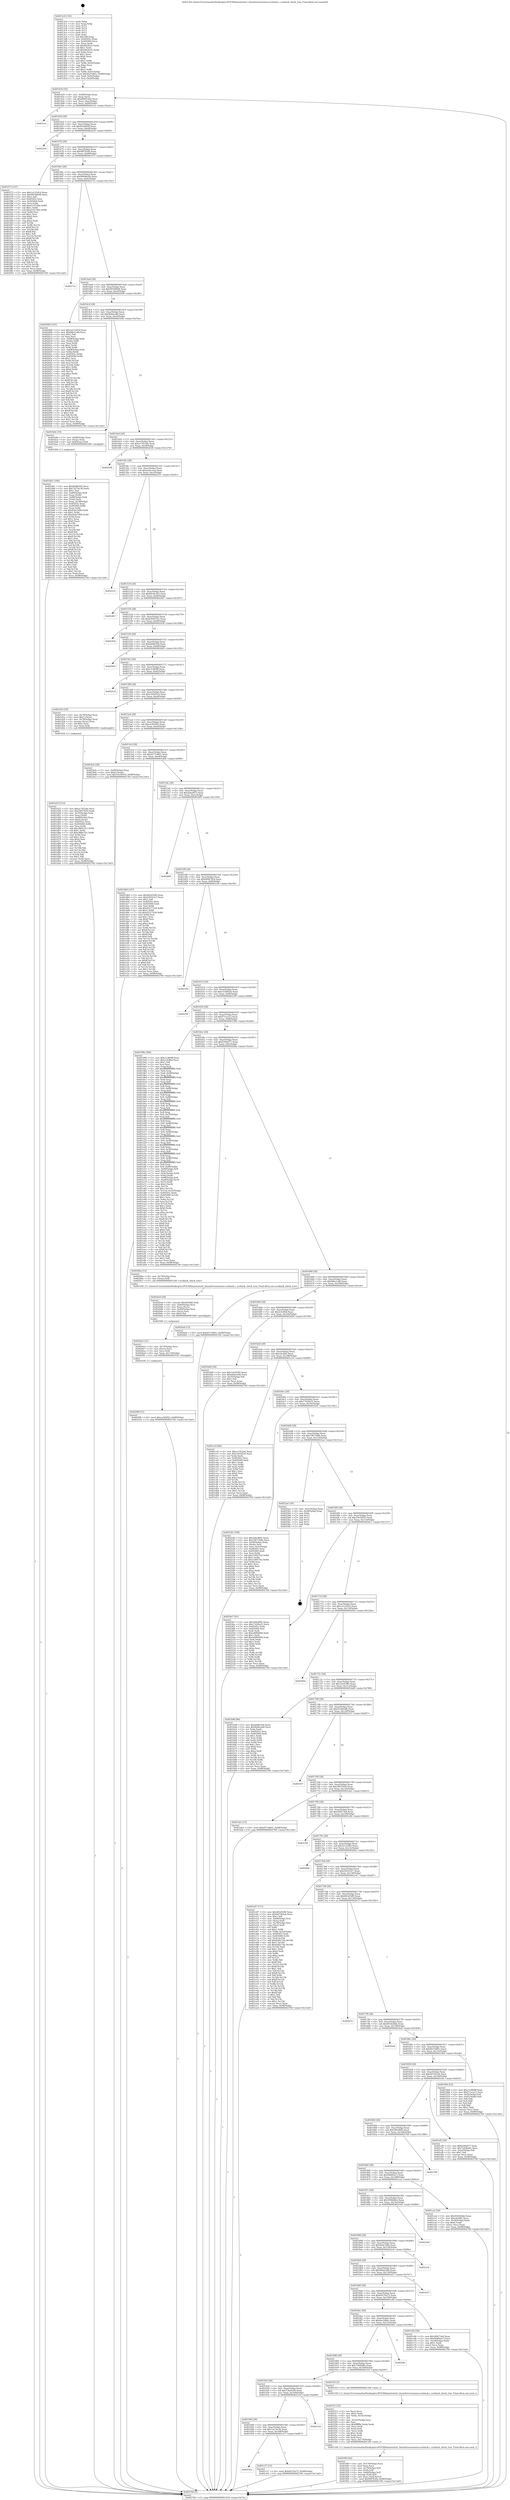 digraph "0x4013c0" {
  label = "0x4013c0 (/mnt/c/Users/mathe/Desktop/tcc/POCII/binaries/extr_linuxdriversxenxen-scsiback.c_scsiback_check_true_Final-ollvm.out::main(0))"
  labelloc = "t"
  node[shape=record]

  Entry [label="",width=0.3,height=0.3,shape=circle,fillcolor=black,style=filled]
  "0x401434" [label="{
     0x401434 [32]\l
     | [instrs]\l
     &nbsp;&nbsp;0x401434 \<+6\>: mov -0x98(%rbp),%eax\l
     &nbsp;&nbsp;0x40143a \<+2\>: mov %eax,%ecx\l
     &nbsp;&nbsp;0x40143c \<+6\>: sub $0x80691dd2,%ecx\l
     &nbsp;&nbsp;0x401442 \<+6\>: mov %eax,-0xac(%rbp)\l
     &nbsp;&nbsp;0x401448 \<+6\>: mov %ecx,-0xb0(%rbp)\l
     &nbsp;&nbsp;0x40144e \<+6\>: je 00000000004021ec \<main+0xe2c\>\l
  }"]
  "0x4021ec" [label="{
     0x4021ec\l
  }", style=dashed]
  "0x401454" [label="{
     0x401454 [28]\l
     | [instrs]\l
     &nbsp;&nbsp;0x401454 \<+5\>: jmp 0000000000401459 \<main+0x99\>\l
     &nbsp;&nbsp;0x401459 \<+6\>: mov -0xac(%rbp),%eax\l
     &nbsp;&nbsp;0x40145f \<+5\>: sub $0x82ed602f,%eax\l
     &nbsp;&nbsp;0x401464 \<+6\>: mov %eax,-0xb4(%rbp)\l
     &nbsp;&nbsp;0x40146a \<+6\>: je 00000000004022e9 \<main+0xf29\>\l
  }"]
  Exit [label="",width=0.3,height=0.3,shape=circle,fillcolor=black,style=filled,peripheries=2]
  "0x4022e9" [label="{
     0x4022e9\l
  }", style=dashed]
  "0x401470" [label="{
     0x401470 [28]\l
     | [instrs]\l
     &nbsp;&nbsp;0x401470 \<+5\>: jmp 0000000000401475 \<main+0xb5\>\l
     &nbsp;&nbsp;0x401475 \<+6\>: mov -0xac(%rbp),%eax\l
     &nbsp;&nbsp;0x40147b \<+5\>: sub $0x94f7b3fd,%eax\l
     &nbsp;&nbsp;0x401480 \<+6\>: mov %eax,-0xb8(%rbp)\l
     &nbsp;&nbsp;0x401486 \<+6\>: je 0000000000401f73 \<main+0xbb3\>\l
  }"]
  "0x4020f8" [label="{
     0x4020f8 [15]\l
     | [instrs]\l
     &nbsp;&nbsp;0x4020f8 \<+10\>: movl $0xca302f42,-0x98(%rbp)\l
     &nbsp;&nbsp;0x402102 \<+5\>: jmp 0000000000402760 \<main+0x13a0\>\l
  }"]
  "0x401f73" [label="{
     0x401f73 [147]\l
     | [instrs]\l
     &nbsp;&nbsp;0x401f73 \<+5\>: mov $0x1a125d1d,%eax\l
     &nbsp;&nbsp;0x401f78 \<+5\>: mov $0x99166694,%ecx\l
     &nbsp;&nbsp;0x401f7d \<+2\>: mov $0x1,%dl\l
     &nbsp;&nbsp;0x401f7f \<+7\>: mov 0x40505c,%esi\l
     &nbsp;&nbsp;0x401f86 \<+7\>: mov 0x405060,%edi\l
     &nbsp;&nbsp;0x401f8d \<+3\>: mov %esi,%r8d\l
     &nbsp;&nbsp;0x401f90 \<+7\>: add $0xe5337d9e,%r8d\l
     &nbsp;&nbsp;0x401f97 \<+4\>: sub $0x1,%r8d\l
     &nbsp;&nbsp;0x401f9b \<+7\>: sub $0xe5337d9e,%r8d\l
     &nbsp;&nbsp;0x401fa2 \<+4\>: imul %r8d,%esi\l
     &nbsp;&nbsp;0x401fa6 \<+3\>: and $0x1,%esi\l
     &nbsp;&nbsp;0x401fa9 \<+3\>: cmp $0x0,%esi\l
     &nbsp;&nbsp;0x401fac \<+4\>: sete %r9b\l
     &nbsp;&nbsp;0x401fb0 \<+3\>: cmp $0xa,%edi\l
     &nbsp;&nbsp;0x401fb3 \<+4\>: setl %r10b\l
     &nbsp;&nbsp;0x401fb7 \<+3\>: mov %r9b,%r11b\l
     &nbsp;&nbsp;0x401fba \<+4\>: xor $0xff,%r11b\l
     &nbsp;&nbsp;0x401fbe \<+3\>: mov %r10b,%bl\l
     &nbsp;&nbsp;0x401fc1 \<+3\>: xor $0xff,%bl\l
     &nbsp;&nbsp;0x401fc4 \<+3\>: xor $0x1,%dl\l
     &nbsp;&nbsp;0x401fc7 \<+3\>: mov %r11b,%r14b\l
     &nbsp;&nbsp;0x401fca \<+4\>: and $0xff,%r14b\l
     &nbsp;&nbsp;0x401fce \<+3\>: and %dl,%r9b\l
     &nbsp;&nbsp;0x401fd1 \<+3\>: mov %bl,%r15b\l
     &nbsp;&nbsp;0x401fd4 \<+4\>: and $0xff,%r15b\l
     &nbsp;&nbsp;0x401fd8 \<+3\>: and %dl,%r10b\l
     &nbsp;&nbsp;0x401fdb \<+3\>: or %r9b,%r14b\l
     &nbsp;&nbsp;0x401fde \<+3\>: or %r10b,%r15b\l
     &nbsp;&nbsp;0x401fe1 \<+3\>: xor %r15b,%r14b\l
     &nbsp;&nbsp;0x401fe4 \<+3\>: or %bl,%r11b\l
     &nbsp;&nbsp;0x401fe7 \<+4\>: xor $0xff,%r11b\l
     &nbsp;&nbsp;0x401feb \<+3\>: or $0x1,%dl\l
     &nbsp;&nbsp;0x401fee \<+3\>: and %dl,%r11b\l
     &nbsp;&nbsp;0x401ff1 \<+3\>: or %r11b,%r14b\l
     &nbsp;&nbsp;0x401ff4 \<+4\>: test $0x1,%r14b\l
     &nbsp;&nbsp;0x401ff8 \<+3\>: cmovne %ecx,%eax\l
     &nbsp;&nbsp;0x401ffb \<+6\>: mov %eax,-0x98(%rbp)\l
     &nbsp;&nbsp;0x402001 \<+5\>: jmp 0000000000402760 \<main+0x13a0\>\l
  }"]
  "0x40148c" [label="{
     0x40148c [28]\l
     | [instrs]\l
     &nbsp;&nbsp;0x40148c \<+5\>: jmp 0000000000401491 \<main+0xd1\>\l
     &nbsp;&nbsp;0x401491 \<+6\>: mov -0xac(%rbp),%eax\l
     &nbsp;&nbsp;0x401497 \<+5\>: sub $0x96046ed4,%eax\l
     &nbsp;&nbsp;0x40149c \<+6\>: mov %eax,-0xbc(%rbp)\l
     &nbsp;&nbsp;0x4014a2 \<+6\>: je 000000000040271e \<main+0x135e\>\l
  }"]
  "0x4020e3" [label="{
     0x4020e3 [21]\l
     | [instrs]\l
     &nbsp;&nbsp;0x4020e3 \<+4\>: mov -0x70(%rbp),%rcx\l
     &nbsp;&nbsp;0x4020e7 \<+3\>: mov (%rcx),%rcx\l
     &nbsp;&nbsp;0x4020ea \<+3\>: mov %rcx,%rdi\l
     &nbsp;&nbsp;0x4020ed \<+6\>: mov %eax,-0x174(%rbp)\l
     &nbsp;&nbsp;0x4020f3 \<+5\>: call 0000000000401030 \<free@plt\>\l
     | [calls]\l
     &nbsp;&nbsp;0x401030 \{1\} (unknown)\l
  }"]
  "0x40271e" [label="{
     0x40271e\l
  }", style=dashed]
  "0x4014a8" [label="{
     0x4014a8 [28]\l
     | [instrs]\l
     &nbsp;&nbsp;0x4014a8 \<+5\>: jmp 00000000004014ad \<main+0xed\>\l
     &nbsp;&nbsp;0x4014ad \<+6\>: mov -0xac(%rbp),%eax\l
     &nbsp;&nbsp;0x4014b3 \<+5\>: sub $0x99166694,%eax\l
     &nbsp;&nbsp;0x4014b8 \<+6\>: mov %eax,-0xc0(%rbp)\l
     &nbsp;&nbsp;0x4014be \<+6\>: je 0000000000402006 \<main+0xc46\>\l
  }"]
  "0x4020c6" [label="{
     0x4020c6 [29]\l
     | [instrs]\l
     &nbsp;&nbsp;0x4020c6 \<+10\>: movabs $0x4030d6,%rdi\l
     &nbsp;&nbsp;0x4020d0 \<+4\>: mov -0x60(%rbp),%rcx\l
     &nbsp;&nbsp;0x4020d4 \<+2\>: mov %eax,(%rcx)\l
     &nbsp;&nbsp;0x4020d6 \<+4\>: mov -0x60(%rbp),%rcx\l
     &nbsp;&nbsp;0x4020da \<+2\>: mov (%rcx),%esi\l
     &nbsp;&nbsp;0x4020dc \<+2\>: mov $0x0,%al\l
     &nbsp;&nbsp;0x4020de \<+5\>: call 0000000000401040 \<printf@plt\>\l
     | [calls]\l
     &nbsp;&nbsp;0x401040 \{1\} (unknown)\l
  }"]
  "0x402006" [label="{
     0x402006 [165]\l
     | [instrs]\l
     &nbsp;&nbsp;0x402006 \<+5\>: mov $0x1a125d1d,%eax\l
     &nbsp;&nbsp;0x40200b \<+5\>: mov $0xfdbe1cd6,%ecx\l
     &nbsp;&nbsp;0x402010 \<+2\>: mov $0x1,%dl\l
     &nbsp;&nbsp;0x402012 \<+2\>: xor %esi,%esi\l
     &nbsp;&nbsp;0x402014 \<+4\>: mov -0x68(%rbp),%rdi\l
     &nbsp;&nbsp;0x402018 \<+3\>: mov (%rdi),%r8d\l
     &nbsp;&nbsp;0x40201b \<+3\>: mov %esi,%r9d\l
     &nbsp;&nbsp;0x40201e \<+4\>: sub $0x1,%r9d\l
     &nbsp;&nbsp;0x402022 \<+3\>: sub %r9d,%r8d\l
     &nbsp;&nbsp;0x402025 \<+4\>: mov -0x68(%rbp),%rdi\l
     &nbsp;&nbsp;0x402029 \<+3\>: mov %r8d,(%rdi)\l
     &nbsp;&nbsp;0x40202c \<+8\>: mov 0x40505c,%r8d\l
     &nbsp;&nbsp;0x402034 \<+8\>: mov 0x405060,%r9d\l
     &nbsp;&nbsp;0x40203c \<+3\>: sub $0x1,%esi\l
     &nbsp;&nbsp;0x40203f \<+3\>: mov %r8d,%r10d\l
     &nbsp;&nbsp;0x402042 \<+3\>: add %esi,%r10d\l
     &nbsp;&nbsp;0x402045 \<+4\>: imul %r10d,%r8d\l
     &nbsp;&nbsp;0x402049 \<+4\>: and $0x1,%r8d\l
     &nbsp;&nbsp;0x40204d \<+4\>: cmp $0x0,%r8d\l
     &nbsp;&nbsp;0x402051 \<+4\>: sete %r11b\l
     &nbsp;&nbsp;0x402055 \<+4\>: cmp $0xa,%r9d\l
     &nbsp;&nbsp;0x402059 \<+3\>: setl %bl\l
     &nbsp;&nbsp;0x40205c \<+3\>: mov %r11b,%r14b\l
     &nbsp;&nbsp;0x40205f \<+4\>: xor $0xff,%r14b\l
     &nbsp;&nbsp;0x402063 \<+3\>: mov %bl,%r15b\l
     &nbsp;&nbsp;0x402066 \<+4\>: xor $0xff,%r15b\l
     &nbsp;&nbsp;0x40206a \<+3\>: xor $0x1,%dl\l
     &nbsp;&nbsp;0x40206d \<+3\>: mov %r14b,%r12b\l
     &nbsp;&nbsp;0x402070 \<+4\>: and $0xff,%r12b\l
     &nbsp;&nbsp;0x402074 \<+3\>: and %dl,%r11b\l
     &nbsp;&nbsp;0x402077 \<+3\>: mov %r15b,%r13b\l
     &nbsp;&nbsp;0x40207a \<+4\>: and $0xff,%r13b\l
     &nbsp;&nbsp;0x40207e \<+2\>: and %dl,%bl\l
     &nbsp;&nbsp;0x402080 \<+3\>: or %r11b,%r12b\l
     &nbsp;&nbsp;0x402083 \<+3\>: or %bl,%r13b\l
     &nbsp;&nbsp;0x402086 \<+3\>: xor %r13b,%r12b\l
     &nbsp;&nbsp;0x402089 \<+3\>: or %r15b,%r14b\l
     &nbsp;&nbsp;0x40208c \<+4\>: xor $0xff,%r14b\l
     &nbsp;&nbsp;0x402090 \<+3\>: or $0x1,%dl\l
     &nbsp;&nbsp;0x402093 \<+3\>: and %dl,%r14b\l
     &nbsp;&nbsp;0x402096 \<+3\>: or %r14b,%r12b\l
     &nbsp;&nbsp;0x402099 \<+4\>: test $0x1,%r12b\l
     &nbsp;&nbsp;0x40209d \<+3\>: cmovne %ecx,%eax\l
     &nbsp;&nbsp;0x4020a0 \<+6\>: mov %eax,-0x98(%rbp)\l
     &nbsp;&nbsp;0x4020a6 \<+5\>: jmp 0000000000402760 \<main+0x13a0\>\l
  }"]
  "0x4014c4" [label="{
     0x4014c4 [28]\l
     | [instrs]\l
     &nbsp;&nbsp;0x4014c4 \<+5\>: jmp 00000000004014c9 \<main+0x109\>\l
     &nbsp;&nbsp;0x4014c9 \<+6\>: mov -0xac(%rbp),%eax\l
     &nbsp;&nbsp;0x4014cf \<+5\>: sub $0x9b46ca80,%eax\l
     &nbsp;&nbsp;0x4014d4 \<+6\>: mov %eax,-0xc4(%rbp)\l
     &nbsp;&nbsp;0x4014da \<+6\>: je 0000000000401b9e \<main+0x7de\>\l
  }"]
  "0x401f49" [label="{
     0x401f49 [42]\l
     | [instrs]\l
     &nbsp;&nbsp;0x401f49 \<+6\>: mov -0x170(%rbp),%ecx\l
     &nbsp;&nbsp;0x401f4f \<+3\>: imul %eax,%ecx\l
     &nbsp;&nbsp;0x401f52 \<+4\>: mov -0x70(%rbp),%r8\l
     &nbsp;&nbsp;0x401f56 \<+3\>: mov (%r8),%r8\l
     &nbsp;&nbsp;0x401f59 \<+4\>: mov -0x68(%rbp),%r9\l
     &nbsp;&nbsp;0x401f5d \<+3\>: movslq (%r9),%r9\l
     &nbsp;&nbsp;0x401f60 \<+4\>: mov %ecx,(%r8,%r9,4)\l
     &nbsp;&nbsp;0x401f64 \<+10\>: movl $0x94f7b3fd,-0x98(%rbp)\l
     &nbsp;&nbsp;0x401f6e \<+5\>: jmp 0000000000402760 \<main+0x13a0\>\l
  }"]
  "0x401b9e" [label="{
     0x401b9e [19]\l
     | [instrs]\l
     &nbsp;&nbsp;0x401b9e \<+7\>: mov -0x88(%rbp),%rax\l
     &nbsp;&nbsp;0x401ba5 \<+3\>: mov (%rax),%rax\l
     &nbsp;&nbsp;0x401ba8 \<+4\>: mov 0x8(%rax),%rdi\l
     &nbsp;&nbsp;0x401bac \<+5\>: call 0000000000401060 \<atoi@plt\>\l
     | [calls]\l
     &nbsp;&nbsp;0x401060 \{1\} (unknown)\l
  }"]
  "0x4014e0" [label="{
     0x4014e0 [28]\l
     | [instrs]\l
     &nbsp;&nbsp;0x4014e0 \<+5\>: jmp 00000000004014e5 \<main+0x125\>\l
     &nbsp;&nbsp;0x4014e5 \<+6\>: mov -0xac(%rbp),%eax\l
     &nbsp;&nbsp;0x4014eb \<+5\>: sub $0xac7452de,%eax\l
     &nbsp;&nbsp;0x4014f0 \<+6\>: mov %eax,-0xc8(%rbp)\l
     &nbsp;&nbsp;0x4014f6 \<+6\>: je 0000000000402638 \<main+0x1278\>\l
  }"]
  "0x401f15" [label="{
     0x401f15 [52]\l
     | [instrs]\l
     &nbsp;&nbsp;0x401f15 \<+2\>: xor %ecx,%ecx\l
     &nbsp;&nbsp;0x401f17 \<+5\>: mov $0x2,%edx\l
     &nbsp;&nbsp;0x401f1c \<+6\>: mov %edx,-0x16c(%rbp)\l
     &nbsp;&nbsp;0x401f22 \<+1\>: cltd\l
     &nbsp;&nbsp;0x401f23 \<+6\>: mov -0x16c(%rbp),%esi\l
     &nbsp;&nbsp;0x401f29 \<+2\>: idiv %esi\l
     &nbsp;&nbsp;0x401f2b \<+6\>: imul $0xfffffffe,%edx,%edx\l
     &nbsp;&nbsp;0x401f31 \<+2\>: mov %ecx,%edi\l
     &nbsp;&nbsp;0x401f33 \<+2\>: sub %edx,%edi\l
     &nbsp;&nbsp;0x401f35 \<+2\>: mov %ecx,%edx\l
     &nbsp;&nbsp;0x401f37 \<+3\>: sub $0x1,%edx\l
     &nbsp;&nbsp;0x401f3a \<+2\>: add %edx,%edi\l
     &nbsp;&nbsp;0x401f3c \<+2\>: sub %edi,%ecx\l
     &nbsp;&nbsp;0x401f3e \<+6\>: mov %ecx,-0x170(%rbp)\l
     &nbsp;&nbsp;0x401f44 \<+5\>: call 0000000000401160 \<next_i\>\l
     | [calls]\l
     &nbsp;&nbsp;0x401160 \{1\} (/mnt/c/Users/mathe/Desktop/tcc/POCII/binaries/extr_linuxdriversxenxen-scsiback.c_scsiback_check_true_Final-ollvm.out::next_i)\l
  }"]
  "0x402638" [label="{
     0x402638\l
  }", style=dashed]
  "0x4014fc" [label="{
     0x4014fc [28]\l
     | [instrs]\l
     &nbsp;&nbsp;0x4014fc \<+5\>: jmp 0000000000401501 \<main+0x141\>\l
     &nbsp;&nbsp;0x401501 \<+6\>: mov -0xac(%rbp),%eax\l
     &nbsp;&nbsp;0x401507 \<+5\>: sub $0xaed1ceaa,%eax\l
     &nbsp;&nbsp;0x40150c \<+6\>: mov %eax,-0xcc(%rbp)\l
     &nbsp;&nbsp;0x401512 \<+6\>: je 0000000000402251 \<main+0xe91\>\l
  }"]
  "0x401d33" [label="{
     0x401d33 [114]\l
     | [instrs]\l
     &nbsp;&nbsp;0x401d33 \<+5\>: mov $0xac7452de,%ecx\l
     &nbsp;&nbsp;0x401d38 \<+5\>: mov $0x29f37629,%edx\l
     &nbsp;&nbsp;0x401d3d \<+4\>: mov -0x70(%rbp),%rdi\l
     &nbsp;&nbsp;0x401d41 \<+3\>: mov %rax,(%rdi)\l
     &nbsp;&nbsp;0x401d44 \<+4\>: mov -0x68(%rbp),%rax\l
     &nbsp;&nbsp;0x401d48 \<+6\>: movl $0x0,(%rax)\l
     &nbsp;&nbsp;0x401d4e \<+7\>: mov 0x40505c,%esi\l
     &nbsp;&nbsp;0x401d55 \<+8\>: mov 0x405060,%r8d\l
     &nbsp;&nbsp;0x401d5d \<+3\>: mov %esi,%r9d\l
     &nbsp;&nbsp;0x401d60 \<+7\>: add $0xc880c351,%r9d\l
     &nbsp;&nbsp;0x401d67 \<+4\>: sub $0x1,%r9d\l
     &nbsp;&nbsp;0x401d6b \<+7\>: sub $0xc880c351,%r9d\l
     &nbsp;&nbsp;0x401d72 \<+4\>: imul %r9d,%esi\l
     &nbsp;&nbsp;0x401d76 \<+3\>: and $0x1,%esi\l
     &nbsp;&nbsp;0x401d79 \<+3\>: cmp $0x0,%esi\l
     &nbsp;&nbsp;0x401d7c \<+4\>: sete %r10b\l
     &nbsp;&nbsp;0x401d80 \<+4\>: cmp $0xa,%r8d\l
     &nbsp;&nbsp;0x401d84 \<+4\>: setl %r11b\l
     &nbsp;&nbsp;0x401d88 \<+3\>: mov %r10b,%bl\l
     &nbsp;&nbsp;0x401d8b \<+3\>: and %r11b,%bl\l
     &nbsp;&nbsp;0x401d8e \<+3\>: xor %r11b,%r10b\l
     &nbsp;&nbsp;0x401d91 \<+3\>: or %r10b,%bl\l
     &nbsp;&nbsp;0x401d94 \<+3\>: test $0x1,%bl\l
     &nbsp;&nbsp;0x401d97 \<+3\>: cmovne %edx,%ecx\l
     &nbsp;&nbsp;0x401d9a \<+6\>: mov %ecx,-0x98(%rbp)\l
     &nbsp;&nbsp;0x401da0 \<+5\>: jmp 0000000000402760 \<main+0x13a0\>\l
  }"]
  "0x402251" [label="{
     0x402251\l
  }", style=dashed]
  "0x401518" [label="{
     0x401518 [28]\l
     | [instrs]\l
     &nbsp;&nbsp;0x401518 \<+5\>: jmp 000000000040151d \<main+0x15d\>\l
     &nbsp;&nbsp;0x40151d \<+6\>: mov -0xac(%rbp),%eax\l
     &nbsp;&nbsp;0x401523 \<+5\>: sub $0xb0c8c343,%eax\l
     &nbsp;&nbsp;0x401528 \<+6\>: mov %eax,-0xd0(%rbp)\l
     &nbsp;&nbsp;0x40152e \<+6\>: je 00000000004024b7 \<main+0x10f7\>\l
  }"]
  "0x40195c" [label="{
     0x40195c\l
  }", style=dashed]
  "0x4024b7" [label="{
     0x4024b7\l
  }", style=dashed]
  "0x401534" [label="{
     0x401534 [28]\l
     | [instrs]\l
     &nbsp;&nbsp;0x401534 \<+5\>: jmp 0000000000401539 \<main+0x179\>\l
     &nbsp;&nbsp;0x401539 \<+6\>: mov -0xac(%rbp),%eax\l
     &nbsp;&nbsp;0x40153f \<+5\>: sub $0xb5693141,%eax\l
     &nbsp;&nbsp;0x401544 \<+6\>: mov %eax,-0xd4(%rbp)\l
     &nbsp;&nbsp;0x40154a \<+6\>: je 000000000040245b \<main+0x109b\>\l
  }"]
  "0x401c57" [label="{
     0x401c57 [15]\l
     | [instrs]\l
     &nbsp;&nbsp;0x401c57 \<+10\>: movl $0x69276a73,-0x98(%rbp)\l
     &nbsp;&nbsp;0x401c61 \<+5\>: jmp 0000000000402760 \<main+0x13a0\>\l
  }"]
  "0x40245b" [label="{
     0x40245b\l
  }", style=dashed]
  "0x401550" [label="{
     0x401550 [28]\l
     | [instrs]\l
     &nbsp;&nbsp;0x401550 \<+5\>: jmp 0000000000401555 \<main+0x195\>\l
     &nbsp;&nbsp;0x401555 \<+6\>: mov -0xac(%rbp),%eax\l
     &nbsp;&nbsp;0x40155b \<+5\>: sub $0xbddfe504,%eax\l
     &nbsp;&nbsp;0x401560 \<+6\>: mov %eax,-0xd8(%rbp)\l
     &nbsp;&nbsp;0x401566 \<+6\>: je 0000000000402605 \<main+0x1245\>\l
  }"]
  "0x401940" [label="{
     0x401940 [28]\l
     | [instrs]\l
     &nbsp;&nbsp;0x401940 \<+5\>: jmp 0000000000401945 \<main+0x585\>\l
     &nbsp;&nbsp;0x401945 \<+6\>: mov -0xac(%rbp),%eax\l
     &nbsp;&nbsp;0x40194b \<+5\>: sub $0x7a27dc36,%eax\l
     &nbsp;&nbsp;0x401950 \<+6\>: mov %eax,-0x168(%rbp)\l
     &nbsp;&nbsp;0x401956 \<+6\>: je 0000000000401c57 \<main+0x897\>\l
  }"]
  "0x402605" [label="{
     0x402605\l
  }", style=dashed]
  "0x40156c" [label="{
     0x40156c [28]\l
     | [instrs]\l
     &nbsp;&nbsp;0x40156c \<+5\>: jmp 0000000000401571 \<main+0x1b1\>\l
     &nbsp;&nbsp;0x401571 \<+6\>: mov -0xac(%rbp),%eax\l
     &nbsp;&nbsp;0x401577 \<+5\>: sub $0xc1c869ff,%eax\l
     &nbsp;&nbsp;0x40157c \<+6\>: mov %eax,-0xdc(%rbp)\l
     &nbsp;&nbsp;0x401582 \<+6\>: je 00000000004025c0 \<main+0x1200\>\l
  }"]
  "0x40215d" [label="{
     0x40215d\l
  }", style=dashed]
  "0x4025c0" [label="{
     0x4025c0\l
  }", style=dashed]
  "0x401588" [label="{
     0x401588 [28]\l
     | [instrs]\l
     &nbsp;&nbsp;0x401588 \<+5\>: jmp 000000000040158d \<main+0x1cd\>\l
     &nbsp;&nbsp;0x40158d \<+6\>: mov -0xac(%rbp),%eax\l
     &nbsp;&nbsp;0x401593 \<+5\>: sub $0xc505d5c6,%eax\l
     &nbsp;&nbsp;0x401598 \<+6\>: mov %eax,-0xe0(%rbp)\l
     &nbsp;&nbsp;0x40159e \<+6\>: je 0000000000401d16 \<main+0x956\>\l
  }"]
  "0x401924" [label="{
     0x401924 [28]\l
     | [instrs]\l
     &nbsp;&nbsp;0x401924 \<+5\>: jmp 0000000000401929 \<main+0x569\>\l
     &nbsp;&nbsp;0x401929 \<+6\>: mov -0xac(%rbp),%eax\l
     &nbsp;&nbsp;0x40192f \<+5\>: sub $0x73bc0c04,%eax\l
     &nbsp;&nbsp;0x401934 \<+6\>: mov %eax,-0x164(%rbp)\l
     &nbsp;&nbsp;0x40193a \<+6\>: je 000000000040215d \<main+0xd9d\>\l
  }"]
  "0x401d16" [label="{
     0x401d16 [29]\l
     | [instrs]\l
     &nbsp;&nbsp;0x401d16 \<+4\>: mov -0x78(%rbp),%rax\l
     &nbsp;&nbsp;0x401d1a \<+6\>: movl $0x1,(%rax)\l
     &nbsp;&nbsp;0x401d20 \<+4\>: mov -0x78(%rbp),%rax\l
     &nbsp;&nbsp;0x401d24 \<+3\>: movslq (%rax),%rax\l
     &nbsp;&nbsp;0x401d27 \<+4\>: shl $0x2,%rax\l
     &nbsp;&nbsp;0x401d2b \<+3\>: mov %rax,%rdi\l
     &nbsp;&nbsp;0x401d2e \<+5\>: call 0000000000401050 \<malloc@plt\>\l
     | [calls]\l
     &nbsp;&nbsp;0x401050 \{1\} (unknown)\l
  }"]
  "0x4015a4" [label="{
     0x4015a4 [28]\l
     | [instrs]\l
     &nbsp;&nbsp;0x4015a4 \<+5\>: jmp 00000000004015a9 \<main+0x1e9\>\l
     &nbsp;&nbsp;0x4015a9 \<+6\>: mov -0xac(%rbp),%eax\l
     &nbsp;&nbsp;0x4015af \<+5\>: sub $0xca302f42,%eax\l
     &nbsp;&nbsp;0x4015b4 \<+6\>: mov %eax,-0xe4(%rbp)\l
     &nbsp;&nbsp;0x4015ba \<+6\>: je 00000000004024cb \<main+0x110b\>\l
  }"]
  "0x401f10" [label="{
     0x401f10 [5]\l
     | [instrs]\l
     &nbsp;&nbsp;0x401f10 \<+5\>: call 0000000000401160 \<next_i\>\l
     | [calls]\l
     &nbsp;&nbsp;0x401160 \{1\} (/mnt/c/Users/mathe/Desktop/tcc/POCII/binaries/extr_linuxdriversxenxen-scsiback.c_scsiback_check_true_Final-ollvm.out::next_i)\l
  }"]
  "0x4024cb" [label="{
     0x4024cb [28]\l
     | [instrs]\l
     &nbsp;&nbsp;0x4024cb \<+7\>: mov -0x90(%rbp),%rax\l
     &nbsp;&nbsp;0x4024d2 \<+6\>: movl $0x0,(%rax)\l
     &nbsp;&nbsp;0x4024d8 \<+10\>: movl $0x19e50935,-0x98(%rbp)\l
     &nbsp;&nbsp;0x4024e2 \<+5\>: jmp 0000000000402760 \<main+0x13a0\>\l
  }"]
  "0x4015c0" [label="{
     0x4015c0 [28]\l
     | [instrs]\l
     &nbsp;&nbsp;0x4015c0 \<+5\>: jmp 00000000004015c5 \<main+0x205\>\l
     &nbsp;&nbsp;0x4015c5 \<+6\>: mov -0xac(%rbp),%eax\l
     &nbsp;&nbsp;0x4015cb \<+5\>: sub $0xd371d601,%eax\l
     &nbsp;&nbsp;0x4015d0 \<+6\>: mov %eax,-0xe8(%rbp)\l
     &nbsp;&nbsp;0x4015d6 \<+6\>: je 0000000000401db4 \<main+0x9f4\>\l
  }"]
  "0x401908" [label="{
     0x401908 [28]\l
     | [instrs]\l
     &nbsp;&nbsp;0x401908 \<+5\>: jmp 000000000040190d \<main+0x54d\>\l
     &nbsp;&nbsp;0x40190d \<+6\>: mov -0xac(%rbp),%eax\l
     &nbsp;&nbsp;0x401913 \<+5\>: sub $0x7282bd0c,%eax\l
     &nbsp;&nbsp;0x401918 \<+6\>: mov %eax,-0x160(%rbp)\l
     &nbsp;&nbsp;0x40191e \<+6\>: je 0000000000401f10 \<main+0xb50\>\l
  }"]
  "0x401db4" [label="{
     0x401db4 [147]\l
     | [instrs]\l
     &nbsp;&nbsp;0x401db4 \<+5\>: mov $0x465d16f0,%eax\l
     &nbsp;&nbsp;0x401db9 \<+5\>: mov $0x430323c7,%ecx\l
     &nbsp;&nbsp;0x401dbe \<+2\>: mov $0x1,%dl\l
     &nbsp;&nbsp;0x401dc0 \<+7\>: mov 0x40505c,%esi\l
     &nbsp;&nbsp;0x401dc7 \<+7\>: mov 0x405060,%edi\l
     &nbsp;&nbsp;0x401dce \<+3\>: mov %esi,%r8d\l
     &nbsp;&nbsp;0x401dd1 \<+7\>: add $0xd3517a58,%r8d\l
     &nbsp;&nbsp;0x401dd8 \<+4\>: sub $0x1,%r8d\l
     &nbsp;&nbsp;0x401ddc \<+7\>: sub $0xd3517a58,%r8d\l
     &nbsp;&nbsp;0x401de3 \<+4\>: imul %r8d,%esi\l
     &nbsp;&nbsp;0x401de7 \<+3\>: and $0x1,%esi\l
     &nbsp;&nbsp;0x401dea \<+3\>: cmp $0x0,%esi\l
     &nbsp;&nbsp;0x401ded \<+4\>: sete %r9b\l
     &nbsp;&nbsp;0x401df1 \<+3\>: cmp $0xa,%edi\l
     &nbsp;&nbsp;0x401df4 \<+4\>: setl %r10b\l
     &nbsp;&nbsp;0x401df8 \<+3\>: mov %r9b,%r11b\l
     &nbsp;&nbsp;0x401dfb \<+4\>: xor $0xff,%r11b\l
     &nbsp;&nbsp;0x401dff \<+3\>: mov %r10b,%bl\l
     &nbsp;&nbsp;0x401e02 \<+3\>: xor $0xff,%bl\l
     &nbsp;&nbsp;0x401e05 \<+3\>: xor $0x0,%dl\l
     &nbsp;&nbsp;0x401e08 \<+3\>: mov %r11b,%r14b\l
     &nbsp;&nbsp;0x401e0b \<+4\>: and $0x0,%r14b\l
     &nbsp;&nbsp;0x401e0f \<+3\>: and %dl,%r9b\l
     &nbsp;&nbsp;0x401e12 \<+3\>: mov %bl,%r15b\l
     &nbsp;&nbsp;0x401e15 \<+4\>: and $0x0,%r15b\l
     &nbsp;&nbsp;0x401e19 \<+3\>: and %dl,%r10b\l
     &nbsp;&nbsp;0x401e1c \<+3\>: or %r9b,%r14b\l
     &nbsp;&nbsp;0x401e1f \<+3\>: or %r10b,%r15b\l
     &nbsp;&nbsp;0x401e22 \<+3\>: xor %r15b,%r14b\l
     &nbsp;&nbsp;0x401e25 \<+3\>: or %bl,%r11b\l
     &nbsp;&nbsp;0x401e28 \<+4\>: xor $0xff,%r11b\l
     &nbsp;&nbsp;0x401e2c \<+3\>: or $0x0,%dl\l
     &nbsp;&nbsp;0x401e2f \<+3\>: and %dl,%r11b\l
     &nbsp;&nbsp;0x401e32 \<+3\>: or %r11b,%r14b\l
     &nbsp;&nbsp;0x401e35 \<+4\>: test $0x1,%r14b\l
     &nbsp;&nbsp;0x401e39 \<+3\>: cmovne %ecx,%eax\l
     &nbsp;&nbsp;0x401e3c \<+6\>: mov %eax,-0x98(%rbp)\l
     &nbsp;&nbsp;0x401e42 \<+5\>: jmp 0000000000402760 \<main+0x13a0\>\l
  }"]
  "0x4015dc" [label="{
     0x4015dc [28]\l
     | [instrs]\l
     &nbsp;&nbsp;0x4015dc \<+5\>: jmp 00000000004015e1 \<main+0x221\>\l
     &nbsp;&nbsp;0x4015e1 \<+6\>: mov -0xac(%rbp),%eax\l
     &nbsp;&nbsp;0x4015e7 \<+5\>: sub $0xda6adf73,%eax\l
     &nbsp;&nbsp;0x4015ec \<+6\>: mov %eax,-0xec(%rbp)\l
     &nbsp;&nbsp;0x4015f2 \<+6\>: je 00000000004026f9 \<main+0x1339\>\l
  }"]
  "0x40244c" [label="{
     0x40244c\l
  }", style=dashed]
  "0x4026f9" [label="{
     0x4026f9\l
  }", style=dashed]
  "0x4015f8" [label="{
     0x4015f8 [28]\l
     | [instrs]\l
     &nbsp;&nbsp;0x4015f8 \<+5\>: jmp 00000000004015fd \<main+0x23d\>\l
     &nbsp;&nbsp;0x4015fd \<+6\>: mov -0xac(%rbp),%eax\l
     &nbsp;&nbsp;0x401603 \<+5\>: sub $0xdd9670e4,%eax\l
     &nbsp;&nbsp;0x401608 \<+6\>: mov %eax,-0xf0(%rbp)\l
     &nbsp;&nbsp;0x40160e \<+6\>: je 00000000004021fb \<main+0xe3b\>\l
  }"]
  "0x4018ec" [label="{
     0x4018ec [28]\l
     | [instrs]\l
     &nbsp;&nbsp;0x4018ec \<+5\>: jmp 00000000004018f1 \<main+0x531\>\l
     &nbsp;&nbsp;0x4018f1 \<+6\>: mov -0xac(%rbp),%eax\l
     &nbsp;&nbsp;0x4018f7 \<+5\>: sub $0x6ec54bac,%eax\l
     &nbsp;&nbsp;0x4018fc \<+6\>: mov %eax,-0x15c(%rbp)\l
     &nbsp;&nbsp;0x401902 \<+6\>: je 000000000040244c \<main+0x108c\>\l
  }"]
  "0x4021fb" [label="{
     0x4021fb\l
  }", style=dashed]
  "0x401614" [label="{
     0x401614 [28]\l
     | [instrs]\l
     &nbsp;&nbsp;0x401614 \<+5\>: jmp 0000000000401619 \<main+0x259\>\l
     &nbsp;&nbsp;0x401619 \<+6\>: mov -0xac(%rbp),%eax\l
     &nbsp;&nbsp;0x40161f \<+5\>: sub $0xe55b8b26,%eax\l
     &nbsp;&nbsp;0x401624 \<+6\>: mov %eax,-0xf4(%rbp)\l
     &nbsp;&nbsp;0x40162a \<+6\>: je 000000000040239f \<main+0xfdf\>\l
  }"]
  "0x401c66" [label="{
     0x401c66 [30]\l
     | [instrs]\l
     &nbsp;&nbsp;0x401c66 \<+5\>: mov $0x2f6473a8,%eax\l
     &nbsp;&nbsp;0x401c6b \<+5\>: mov $0x58460a13,%ecx\l
     &nbsp;&nbsp;0x401c70 \<+3\>: mov -0x34(%rbp),%edx\l
     &nbsp;&nbsp;0x401c73 \<+3\>: cmp $0x1,%edx\l
     &nbsp;&nbsp;0x401c76 \<+3\>: cmovl %ecx,%eax\l
     &nbsp;&nbsp;0x401c79 \<+6\>: mov %eax,-0x98(%rbp)\l
     &nbsp;&nbsp;0x401c7f \<+5\>: jmp 0000000000402760 \<main+0x13a0\>\l
  }"]
  "0x40239f" [label="{
     0x40239f\l
  }", style=dashed]
  "0x401630" [label="{
     0x401630 [28]\l
     | [instrs]\l
     &nbsp;&nbsp;0x401630 \<+5\>: jmp 0000000000401635 \<main+0x275\>\l
     &nbsp;&nbsp;0x401635 \<+6\>: mov -0xac(%rbp),%eax\l
     &nbsp;&nbsp;0x40163b \<+5\>: sub $0xf71cea15,%eax\l
     &nbsp;&nbsp;0x401640 \<+6\>: mov %eax,-0xf8(%rbp)\l
     &nbsp;&nbsp;0x401646 \<+6\>: je 000000000040199b \<main+0x5db\>\l
  }"]
  "0x4018d0" [label="{
     0x4018d0 [28]\l
     | [instrs]\l
     &nbsp;&nbsp;0x4018d0 \<+5\>: jmp 00000000004018d5 \<main+0x515\>\l
     &nbsp;&nbsp;0x4018d5 \<+6\>: mov -0xac(%rbp),%eax\l
     &nbsp;&nbsp;0x4018db \<+5\>: sub $0x69276a73,%eax\l
     &nbsp;&nbsp;0x4018e0 \<+6\>: mov %eax,-0x158(%rbp)\l
     &nbsp;&nbsp;0x4018e6 \<+6\>: je 0000000000401c66 \<main+0x8a6\>\l
  }"]
  "0x40199b" [label="{
     0x40199b [366]\l
     | [instrs]\l
     &nbsp;&nbsp;0x40199b \<+5\>: mov $0xc1c869ff,%eax\l
     &nbsp;&nbsp;0x4019a0 \<+5\>: mov $0x2c42f6d,%ecx\l
     &nbsp;&nbsp;0x4019a5 \<+2\>: mov $0x1,%dl\l
     &nbsp;&nbsp;0x4019a7 \<+2\>: xor %esi,%esi\l
     &nbsp;&nbsp;0x4019a9 \<+3\>: mov %rsp,%rdi\l
     &nbsp;&nbsp;0x4019ac \<+4\>: add $0xfffffffffffffff0,%rdi\l
     &nbsp;&nbsp;0x4019b0 \<+3\>: mov %rdi,%rsp\l
     &nbsp;&nbsp;0x4019b3 \<+7\>: mov %rdi,-0x90(%rbp)\l
     &nbsp;&nbsp;0x4019ba \<+3\>: mov %rsp,%rdi\l
     &nbsp;&nbsp;0x4019bd \<+4\>: add $0xfffffffffffffff0,%rdi\l
     &nbsp;&nbsp;0x4019c1 \<+3\>: mov %rdi,%rsp\l
     &nbsp;&nbsp;0x4019c4 \<+3\>: mov %rsp,%r8\l
     &nbsp;&nbsp;0x4019c7 \<+4\>: add $0xfffffffffffffff0,%r8\l
     &nbsp;&nbsp;0x4019cb \<+3\>: mov %r8,%rsp\l
     &nbsp;&nbsp;0x4019ce \<+7\>: mov %r8,-0x88(%rbp)\l
     &nbsp;&nbsp;0x4019d5 \<+3\>: mov %rsp,%r8\l
     &nbsp;&nbsp;0x4019d8 \<+4\>: add $0xfffffffffffffff0,%r8\l
     &nbsp;&nbsp;0x4019dc \<+3\>: mov %r8,%rsp\l
     &nbsp;&nbsp;0x4019df \<+4\>: mov %r8,-0x80(%rbp)\l
     &nbsp;&nbsp;0x4019e3 \<+3\>: mov %rsp,%r8\l
     &nbsp;&nbsp;0x4019e6 \<+4\>: add $0xfffffffffffffff0,%r8\l
     &nbsp;&nbsp;0x4019ea \<+3\>: mov %r8,%rsp\l
     &nbsp;&nbsp;0x4019ed \<+4\>: mov %r8,-0x78(%rbp)\l
     &nbsp;&nbsp;0x4019f1 \<+3\>: mov %rsp,%r8\l
     &nbsp;&nbsp;0x4019f4 \<+4\>: add $0xfffffffffffffff0,%r8\l
     &nbsp;&nbsp;0x4019f8 \<+3\>: mov %r8,%rsp\l
     &nbsp;&nbsp;0x4019fb \<+4\>: mov %r8,-0x70(%rbp)\l
     &nbsp;&nbsp;0x4019ff \<+3\>: mov %rsp,%r8\l
     &nbsp;&nbsp;0x401a02 \<+4\>: add $0xfffffffffffffff0,%r8\l
     &nbsp;&nbsp;0x401a06 \<+3\>: mov %r8,%rsp\l
     &nbsp;&nbsp;0x401a09 \<+4\>: mov %r8,-0x68(%rbp)\l
     &nbsp;&nbsp;0x401a0d \<+3\>: mov %rsp,%r8\l
     &nbsp;&nbsp;0x401a10 \<+4\>: add $0xfffffffffffffff0,%r8\l
     &nbsp;&nbsp;0x401a14 \<+3\>: mov %r8,%rsp\l
     &nbsp;&nbsp;0x401a17 \<+4\>: mov %r8,-0x60(%rbp)\l
     &nbsp;&nbsp;0x401a1b \<+3\>: mov %rsp,%r8\l
     &nbsp;&nbsp;0x401a1e \<+4\>: add $0xfffffffffffffff0,%r8\l
     &nbsp;&nbsp;0x401a22 \<+3\>: mov %r8,%rsp\l
     &nbsp;&nbsp;0x401a25 \<+4\>: mov %r8,-0x58(%rbp)\l
     &nbsp;&nbsp;0x401a29 \<+3\>: mov %rsp,%r8\l
     &nbsp;&nbsp;0x401a2c \<+4\>: add $0xfffffffffffffff0,%r8\l
     &nbsp;&nbsp;0x401a30 \<+3\>: mov %r8,%rsp\l
     &nbsp;&nbsp;0x401a33 \<+4\>: mov %r8,-0x50(%rbp)\l
     &nbsp;&nbsp;0x401a37 \<+3\>: mov %rsp,%r8\l
     &nbsp;&nbsp;0x401a3a \<+4\>: add $0xfffffffffffffff0,%r8\l
     &nbsp;&nbsp;0x401a3e \<+3\>: mov %r8,%rsp\l
     &nbsp;&nbsp;0x401a41 \<+4\>: mov %r8,-0x48(%rbp)\l
     &nbsp;&nbsp;0x401a45 \<+3\>: mov %rsp,%r8\l
     &nbsp;&nbsp;0x401a48 \<+4\>: add $0xfffffffffffffff0,%r8\l
     &nbsp;&nbsp;0x401a4c \<+3\>: mov %r8,%rsp\l
     &nbsp;&nbsp;0x401a4f \<+4\>: mov %r8,-0x40(%rbp)\l
     &nbsp;&nbsp;0x401a53 \<+7\>: mov -0x90(%rbp),%r8\l
     &nbsp;&nbsp;0x401a5a \<+7\>: movl $0x0,(%r8)\l
     &nbsp;&nbsp;0x401a61 \<+7\>: mov -0x9c(%rbp),%r9d\l
     &nbsp;&nbsp;0x401a68 \<+3\>: mov %r9d,(%rdi)\l
     &nbsp;&nbsp;0x401a6b \<+7\>: mov -0x88(%rbp),%r8\l
     &nbsp;&nbsp;0x401a72 \<+7\>: mov -0xa8(%rbp),%r10\l
     &nbsp;&nbsp;0x401a79 \<+3\>: mov %r10,(%r8)\l
     &nbsp;&nbsp;0x401a7c \<+3\>: cmpl $0x2,(%rdi)\l
     &nbsp;&nbsp;0x401a7f \<+4\>: setne %r11b\l
     &nbsp;&nbsp;0x401a83 \<+4\>: and $0x1,%r11b\l
     &nbsp;&nbsp;0x401a87 \<+4\>: mov %r11b,-0x35(%rbp)\l
     &nbsp;&nbsp;0x401a8b \<+7\>: mov 0x40505c,%ebx\l
     &nbsp;&nbsp;0x401a92 \<+8\>: mov 0x405060,%r14d\l
     &nbsp;&nbsp;0x401a9a \<+3\>: sub $0x1,%esi\l
     &nbsp;&nbsp;0x401a9d \<+3\>: mov %ebx,%r15d\l
     &nbsp;&nbsp;0x401aa0 \<+3\>: add %esi,%r15d\l
     &nbsp;&nbsp;0x401aa3 \<+4\>: imul %r15d,%ebx\l
     &nbsp;&nbsp;0x401aa7 \<+3\>: and $0x1,%ebx\l
     &nbsp;&nbsp;0x401aaa \<+3\>: cmp $0x0,%ebx\l
     &nbsp;&nbsp;0x401aad \<+4\>: sete %r11b\l
     &nbsp;&nbsp;0x401ab1 \<+4\>: cmp $0xa,%r14d\l
     &nbsp;&nbsp;0x401ab5 \<+4\>: setl %r12b\l
     &nbsp;&nbsp;0x401ab9 \<+3\>: mov %r11b,%r13b\l
     &nbsp;&nbsp;0x401abc \<+4\>: xor $0xff,%r13b\l
     &nbsp;&nbsp;0x401ac0 \<+3\>: mov %r12b,%sil\l
     &nbsp;&nbsp;0x401ac3 \<+4\>: xor $0xff,%sil\l
     &nbsp;&nbsp;0x401ac7 \<+3\>: xor $0x0,%dl\l
     &nbsp;&nbsp;0x401aca \<+3\>: mov %r13b,%dil\l
     &nbsp;&nbsp;0x401acd \<+4\>: and $0x0,%dil\l
     &nbsp;&nbsp;0x401ad1 \<+3\>: and %dl,%r11b\l
     &nbsp;&nbsp;0x401ad4 \<+3\>: mov %sil,%r8b\l
     &nbsp;&nbsp;0x401ad7 \<+4\>: and $0x0,%r8b\l
     &nbsp;&nbsp;0x401adb \<+3\>: and %dl,%r12b\l
     &nbsp;&nbsp;0x401ade \<+3\>: or %r11b,%dil\l
     &nbsp;&nbsp;0x401ae1 \<+3\>: or %r12b,%r8b\l
     &nbsp;&nbsp;0x401ae4 \<+3\>: xor %r8b,%dil\l
     &nbsp;&nbsp;0x401ae7 \<+3\>: or %sil,%r13b\l
     &nbsp;&nbsp;0x401aea \<+4\>: xor $0xff,%r13b\l
     &nbsp;&nbsp;0x401aee \<+3\>: or $0x0,%dl\l
     &nbsp;&nbsp;0x401af1 \<+3\>: and %dl,%r13b\l
     &nbsp;&nbsp;0x401af4 \<+3\>: or %r13b,%dil\l
     &nbsp;&nbsp;0x401af7 \<+4\>: test $0x1,%dil\l
     &nbsp;&nbsp;0x401afb \<+3\>: cmovne %ecx,%eax\l
     &nbsp;&nbsp;0x401afe \<+6\>: mov %eax,-0x98(%rbp)\l
     &nbsp;&nbsp;0x401b04 \<+5\>: jmp 0000000000402760 \<main+0x13a0\>\l
  }"]
  "0x40164c" [label="{
     0x40164c [28]\l
     | [instrs]\l
     &nbsp;&nbsp;0x40164c \<+5\>: jmp 0000000000401651 \<main+0x291\>\l
     &nbsp;&nbsp;0x401651 \<+6\>: mov -0xac(%rbp),%eax\l
     &nbsp;&nbsp;0x401657 \<+5\>: sub $0xfc09a077,%eax\l
     &nbsp;&nbsp;0x40165c \<+6\>: mov %eax,-0xfc(%rbp)\l
     &nbsp;&nbsp;0x401662 \<+6\>: je 00000000004020ba \<main+0xcfa\>\l
  }"]
  "0x401b27" [label="{
     0x401b27\l
  }", style=dashed]
  "0x4020ba" [label="{
     0x4020ba [12]\l
     | [instrs]\l
     &nbsp;&nbsp;0x4020ba \<+4\>: mov -0x70(%rbp),%rax\l
     &nbsp;&nbsp;0x4020be \<+3\>: mov (%rax),%rdi\l
     &nbsp;&nbsp;0x4020c1 \<+5\>: call 0000000000401240 \<scsiback_check_true\>\l
     | [calls]\l
     &nbsp;&nbsp;0x401240 \{1\} (/mnt/c/Users/mathe/Desktop/tcc/POCII/binaries/extr_linuxdriversxenxen-scsiback.c_scsiback_check_true_Final-ollvm.out::scsiback_check_true)\l
  }"]
  "0x401668" [label="{
     0x401668 [28]\l
     | [instrs]\l
     &nbsp;&nbsp;0x401668 \<+5\>: jmp 000000000040166d \<main+0x2ad\>\l
     &nbsp;&nbsp;0x40166d \<+6\>: mov -0xac(%rbp),%eax\l
     &nbsp;&nbsp;0x401673 \<+5\>: sub $0xfdbe1cd6,%eax\l
     &nbsp;&nbsp;0x401678 \<+6\>: mov %eax,-0x100(%rbp)\l
     &nbsp;&nbsp;0x40167e \<+6\>: je 00000000004020ab \<main+0xceb\>\l
  }"]
  "0x4018b4" [label="{
     0x4018b4 [28]\l
     | [instrs]\l
     &nbsp;&nbsp;0x4018b4 \<+5\>: jmp 00000000004018b9 \<main+0x4f9\>\l
     &nbsp;&nbsp;0x4018b9 \<+6\>: mov -0xac(%rbp),%eax\l
     &nbsp;&nbsp;0x4018bf \<+5\>: sub $0x64da5e0b,%eax\l
     &nbsp;&nbsp;0x4018c4 \<+6\>: mov %eax,-0x154(%rbp)\l
     &nbsp;&nbsp;0x4018ca \<+6\>: je 0000000000401b27 \<main+0x767\>\l
  }"]
  "0x4020ab" [label="{
     0x4020ab [15]\l
     | [instrs]\l
     &nbsp;&nbsp;0x4020ab \<+10\>: movl $0xd371d601,-0x98(%rbp)\l
     &nbsp;&nbsp;0x4020b5 \<+5\>: jmp 0000000000402760 \<main+0x13a0\>\l
  }"]
  "0x401684" [label="{
     0x401684 [28]\l
     | [instrs]\l
     &nbsp;&nbsp;0x401684 \<+5\>: jmp 0000000000401689 \<main+0x2c9\>\l
     &nbsp;&nbsp;0x401689 \<+6\>: mov -0xac(%rbp),%eax\l
     &nbsp;&nbsp;0x40168f \<+5\>: sub $0x2c42f6d,%eax\l
     &nbsp;&nbsp;0x401694 \<+6\>: mov %eax,-0x104(%rbp)\l
     &nbsp;&nbsp;0x40169a \<+6\>: je 0000000000401b09 \<main+0x749\>\l
  }"]
  "0x4022cb" [label="{
     0x4022cb\l
  }", style=dashed]
  "0x401b09" [label="{
     0x401b09 [30]\l
     | [instrs]\l
     &nbsp;&nbsp;0x401b09 \<+5\>: mov $0x1dc91f85,%eax\l
     &nbsp;&nbsp;0x401b0e \<+5\>: mov $0x64da5e0b,%ecx\l
     &nbsp;&nbsp;0x401b13 \<+3\>: mov -0x35(%rbp),%dl\l
     &nbsp;&nbsp;0x401b16 \<+3\>: test $0x1,%dl\l
     &nbsp;&nbsp;0x401b19 \<+3\>: cmovne %ecx,%eax\l
     &nbsp;&nbsp;0x401b1c \<+6\>: mov %eax,-0x98(%rbp)\l
     &nbsp;&nbsp;0x401b22 \<+5\>: jmp 0000000000402760 \<main+0x13a0\>\l
  }"]
  "0x4016a0" [label="{
     0x4016a0 [28]\l
     | [instrs]\l
     &nbsp;&nbsp;0x4016a0 \<+5\>: jmp 00000000004016a5 \<main+0x2e5\>\l
     &nbsp;&nbsp;0x4016a5 \<+6\>: mov -0xac(%rbp),%eax\l
     &nbsp;&nbsp;0x4016ab \<+5\>: sub $0xcdcd4fc,%eax\l
     &nbsp;&nbsp;0x4016b0 \<+6\>: mov %eax,-0x108(%rbp)\l
     &nbsp;&nbsp;0x4016b6 \<+6\>: je 0000000000401cc0 \<main+0x900\>\l
  }"]
  "0x401898" [label="{
     0x401898 [28]\l
     | [instrs]\l
     &nbsp;&nbsp;0x401898 \<+5\>: jmp 000000000040189d \<main+0x4dd\>\l
     &nbsp;&nbsp;0x40189d \<+6\>: mov -0xac(%rbp),%eax\l
     &nbsp;&nbsp;0x4018a3 \<+5\>: sub $0x5bdc148e,%eax\l
     &nbsp;&nbsp;0x4018a8 \<+6\>: mov %eax,-0x150(%rbp)\l
     &nbsp;&nbsp;0x4018ae \<+6\>: je 00000000004022cb \<main+0xf0b\>\l
  }"]
  "0x401cc0" [label="{
     0x401cc0 [86]\l
     | [instrs]\l
     &nbsp;&nbsp;0x401cc0 \<+5\>: mov $0xac7452de,%eax\l
     &nbsp;&nbsp;0x401cc5 \<+5\>: mov $0xc505d5c6,%ecx\l
     &nbsp;&nbsp;0x401cca \<+2\>: xor %edx,%edx\l
     &nbsp;&nbsp;0x401ccc \<+7\>: mov 0x40505c,%esi\l
     &nbsp;&nbsp;0x401cd3 \<+7\>: mov 0x405060,%edi\l
     &nbsp;&nbsp;0x401cda \<+3\>: sub $0x1,%edx\l
     &nbsp;&nbsp;0x401cdd \<+3\>: mov %esi,%r8d\l
     &nbsp;&nbsp;0x401ce0 \<+3\>: add %edx,%r8d\l
     &nbsp;&nbsp;0x401ce3 \<+4\>: imul %r8d,%esi\l
     &nbsp;&nbsp;0x401ce7 \<+3\>: and $0x1,%esi\l
     &nbsp;&nbsp;0x401cea \<+3\>: cmp $0x0,%esi\l
     &nbsp;&nbsp;0x401ced \<+4\>: sete %r9b\l
     &nbsp;&nbsp;0x401cf1 \<+3\>: cmp $0xa,%edi\l
     &nbsp;&nbsp;0x401cf4 \<+4\>: setl %r10b\l
     &nbsp;&nbsp;0x401cf8 \<+3\>: mov %r9b,%r11b\l
     &nbsp;&nbsp;0x401cfb \<+3\>: and %r10b,%r11b\l
     &nbsp;&nbsp;0x401cfe \<+3\>: xor %r10b,%r9b\l
     &nbsp;&nbsp;0x401d01 \<+3\>: or %r9b,%r11b\l
     &nbsp;&nbsp;0x401d04 \<+4\>: test $0x1,%r11b\l
     &nbsp;&nbsp;0x401d08 \<+3\>: cmovne %ecx,%eax\l
     &nbsp;&nbsp;0x401d0b \<+6\>: mov %eax,-0x98(%rbp)\l
     &nbsp;&nbsp;0x401d11 \<+5\>: jmp 0000000000402760 \<main+0x13a0\>\l
  }"]
  "0x4016bc" [label="{
     0x4016bc [28]\l
     | [instrs]\l
     &nbsp;&nbsp;0x4016bc \<+5\>: jmp 00000000004016c1 \<main+0x301\>\l
     &nbsp;&nbsp;0x4016c1 \<+6\>: mov -0xac(%rbp),%eax\l
     &nbsp;&nbsp;0x4016c7 \<+5\>: sub $0x17d39a32,%eax\l
     &nbsp;&nbsp;0x4016cc \<+6\>: mov %eax,-0x10c(%rbp)\l
     &nbsp;&nbsp;0x4016d2 \<+6\>: je 0000000000402542 \<main+0x1182\>\l
  }"]
  "0x402344" [label="{
     0x402344\l
  }", style=dashed]
  "0x402542" [label="{
     0x402542 [108]\l
     | [instrs]\l
     &nbsp;&nbsp;0x402542 \<+5\>: mov $0x560c86f5,%eax\l
     &nbsp;&nbsp;0x402547 \<+5\>: mov $0x1967344b,%ecx\l
     &nbsp;&nbsp;0x40254c \<+7\>: mov -0x90(%rbp),%rdx\l
     &nbsp;&nbsp;0x402553 \<+2\>: mov (%rdx),%esi\l
     &nbsp;&nbsp;0x402555 \<+3\>: mov %esi,-0x2c(%rbp)\l
     &nbsp;&nbsp;0x402558 \<+7\>: mov 0x40505c,%esi\l
     &nbsp;&nbsp;0x40255f \<+7\>: mov 0x405060,%edi\l
     &nbsp;&nbsp;0x402566 \<+3\>: mov %esi,%r8d\l
     &nbsp;&nbsp;0x402569 \<+7\>: add $0x159957b2,%r8d\l
     &nbsp;&nbsp;0x402570 \<+4\>: sub $0x1,%r8d\l
     &nbsp;&nbsp;0x402574 \<+7\>: sub $0x159957b2,%r8d\l
     &nbsp;&nbsp;0x40257b \<+4\>: imul %r8d,%esi\l
     &nbsp;&nbsp;0x40257f \<+3\>: and $0x1,%esi\l
     &nbsp;&nbsp;0x402582 \<+3\>: cmp $0x0,%esi\l
     &nbsp;&nbsp;0x402585 \<+4\>: sete %r9b\l
     &nbsp;&nbsp;0x402589 \<+3\>: cmp $0xa,%edi\l
     &nbsp;&nbsp;0x40258c \<+4\>: setl %r10b\l
     &nbsp;&nbsp;0x402590 \<+3\>: mov %r9b,%r11b\l
     &nbsp;&nbsp;0x402593 \<+3\>: and %r10b,%r11b\l
     &nbsp;&nbsp;0x402596 \<+3\>: xor %r10b,%r9b\l
     &nbsp;&nbsp;0x402599 \<+3\>: or %r9b,%r11b\l
     &nbsp;&nbsp;0x40259c \<+4\>: test $0x1,%r11b\l
     &nbsp;&nbsp;0x4025a0 \<+3\>: cmovne %ecx,%eax\l
     &nbsp;&nbsp;0x4025a3 \<+6\>: mov %eax,-0x98(%rbp)\l
     &nbsp;&nbsp;0x4025a9 \<+5\>: jmp 0000000000402760 \<main+0x13a0\>\l
  }"]
  "0x4016d8" [label="{
     0x4016d8 [28]\l
     | [instrs]\l
     &nbsp;&nbsp;0x4016d8 \<+5\>: jmp 00000000004016dd \<main+0x31d\>\l
     &nbsp;&nbsp;0x4016dd \<+6\>: mov -0xac(%rbp),%eax\l
     &nbsp;&nbsp;0x4016e3 \<+5\>: sub $0x1967344b,%eax\l
     &nbsp;&nbsp;0x4016e8 \<+6\>: mov %eax,-0x110(%rbp)\l
     &nbsp;&nbsp;0x4016ee \<+6\>: je 00000000004025ae \<main+0x11ee\>\l
  }"]
  "0x40187c" [label="{
     0x40187c [28]\l
     | [instrs]\l
     &nbsp;&nbsp;0x40187c \<+5\>: jmp 0000000000401881 \<main+0x4c1\>\l
     &nbsp;&nbsp;0x401881 \<+6\>: mov -0xac(%rbp),%eax\l
     &nbsp;&nbsp;0x401887 \<+5\>: sub $0x5994db2e,%eax\l
     &nbsp;&nbsp;0x40188c \<+6\>: mov %eax,-0x14c(%rbp)\l
     &nbsp;&nbsp;0x401892 \<+6\>: je 0000000000402344 \<main+0xf84\>\l
  }"]
  "0x4025ae" [label="{
     0x4025ae [18]\l
     | [instrs]\l
     &nbsp;&nbsp;0x4025ae \<+3\>: mov -0x2c(%rbp),%eax\l
     &nbsp;&nbsp;0x4025b1 \<+4\>: lea -0x28(%rbp),%rsp\l
     &nbsp;&nbsp;0x4025b5 \<+1\>: pop %rbx\l
     &nbsp;&nbsp;0x4025b6 \<+2\>: pop %r12\l
     &nbsp;&nbsp;0x4025b8 \<+2\>: pop %r13\l
     &nbsp;&nbsp;0x4025ba \<+2\>: pop %r14\l
     &nbsp;&nbsp;0x4025bc \<+2\>: pop %r15\l
     &nbsp;&nbsp;0x4025be \<+1\>: pop %rbp\l
     &nbsp;&nbsp;0x4025bf \<+1\>: ret\l
  }"]
  "0x4016f4" [label="{
     0x4016f4 [28]\l
     | [instrs]\l
     &nbsp;&nbsp;0x4016f4 \<+5\>: jmp 00000000004016f9 \<main+0x339\>\l
     &nbsp;&nbsp;0x4016f9 \<+6\>: mov -0xac(%rbp),%eax\l
     &nbsp;&nbsp;0x4016ff \<+5\>: sub $0x19e50935,%eax\l
     &nbsp;&nbsp;0x401704 \<+6\>: mov %eax,-0x114(%rbp)\l
     &nbsp;&nbsp;0x40170a \<+6\>: je 00000000004024e7 \<main+0x1127\>\l
  }"]
  "0x401ca2" [label="{
     0x401ca2 [30]\l
     | [instrs]\l
     &nbsp;&nbsp;0x401ca2 \<+5\>: mov $0x49242bbb,%eax\l
     &nbsp;&nbsp;0x401ca7 \<+5\>: mov $0xcdcd4fc,%ecx\l
     &nbsp;&nbsp;0x401cac \<+3\>: mov -0x34(%rbp),%edx\l
     &nbsp;&nbsp;0x401caf \<+3\>: cmp $0x0,%edx\l
     &nbsp;&nbsp;0x401cb2 \<+3\>: cmove %ecx,%eax\l
     &nbsp;&nbsp;0x401cb5 \<+6\>: mov %eax,-0x98(%rbp)\l
     &nbsp;&nbsp;0x401cbb \<+5\>: jmp 0000000000402760 \<main+0x13a0\>\l
  }"]
  "0x4024e7" [label="{
     0x4024e7 [91]\l
     | [instrs]\l
     &nbsp;&nbsp;0x4024e7 \<+5\>: mov $0x560c86f5,%eax\l
     &nbsp;&nbsp;0x4024ec \<+5\>: mov $0x17d39a32,%ecx\l
     &nbsp;&nbsp;0x4024f1 \<+7\>: mov 0x40505c,%edx\l
     &nbsp;&nbsp;0x4024f8 \<+7\>: mov 0x405060,%esi\l
     &nbsp;&nbsp;0x4024ff \<+2\>: mov %edx,%edi\l
     &nbsp;&nbsp;0x402501 \<+6\>: sub $0xed084484,%edi\l
     &nbsp;&nbsp;0x402507 \<+3\>: sub $0x1,%edi\l
     &nbsp;&nbsp;0x40250a \<+6\>: add $0xed084484,%edi\l
     &nbsp;&nbsp;0x402510 \<+3\>: imul %edi,%edx\l
     &nbsp;&nbsp;0x402513 \<+3\>: and $0x1,%edx\l
     &nbsp;&nbsp;0x402516 \<+3\>: cmp $0x0,%edx\l
     &nbsp;&nbsp;0x402519 \<+4\>: sete %r8b\l
     &nbsp;&nbsp;0x40251d \<+3\>: cmp $0xa,%esi\l
     &nbsp;&nbsp;0x402520 \<+4\>: setl %r9b\l
     &nbsp;&nbsp;0x402524 \<+3\>: mov %r8b,%r10b\l
     &nbsp;&nbsp;0x402527 \<+3\>: and %r9b,%r10b\l
     &nbsp;&nbsp;0x40252a \<+3\>: xor %r9b,%r8b\l
     &nbsp;&nbsp;0x40252d \<+3\>: or %r8b,%r10b\l
     &nbsp;&nbsp;0x402530 \<+4\>: test $0x1,%r10b\l
     &nbsp;&nbsp;0x402534 \<+3\>: cmovne %ecx,%eax\l
     &nbsp;&nbsp;0x402537 \<+6\>: mov %eax,-0x98(%rbp)\l
     &nbsp;&nbsp;0x40253d \<+5\>: jmp 0000000000402760 \<main+0x13a0\>\l
  }"]
  "0x401710" [label="{
     0x401710 [28]\l
     | [instrs]\l
     &nbsp;&nbsp;0x401710 \<+5\>: jmp 0000000000401715 \<main+0x355\>\l
     &nbsp;&nbsp;0x401715 \<+6\>: mov -0xac(%rbp),%eax\l
     &nbsp;&nbsp;0x40171b \<+5\>: sub $0x1a125d1d,%eax\l
     &nbsp;&nbsp;0x401720 \<+6\>: mov %eax,-0x118(%rbp)\l
     &nbsp;&nbsp;0x401726 \<+6\>: je 000000000040269a \<main+0x12da\>\l
  }"]
  "0x401860" [label="{
     0x401860 [28]\l
     | [instrs]\l
     &nbsp;&nbsp;0x401860 \<+5\>: jmp 0000000000401865 \<main+0x4a5\>\l
     &nbsp;&nbsp;0x401865 \<+6\>: mov -0xac(%rbp),%eax\l
     &nbsp;&nbsp;0x40186b \<+5\>: sub $0x58460a13,%eax\l
     &nbsp;&nbsp;0x401870 \<+6\>: mov %eax,-0x148(%rbp)\l
     &nbsp;&nbsp;0x401876 \<+6\>: je 0000000000401ca2 \<main+0x8e2\>\l
  }"]
  "0x40269a" [label="{
     0x40269a\l
  }", style=dashed]
  "0x40172c" [label="{
     0x40172c [28]\l
     | [instrs]\l
     &nbsp;&nbsp;0x40172c \<+5\>: jmp 0000000000401731 \<main+0x371\>\l
     &nbsp;&nbsp;0x401731 \<+6\>: mov -0xac(%rbp),%eax\l
     &nbsp;&nbsp;0x401737 \<+5\>: sub $0x1dc91f85,%eax\l
     &nbsp;&nbsp;0x40173c \<+6\>: mov %eax,-0x11c(%rbp)\l
     &nbsp;&nbsp;0x401742 \<+6\>: je 0000000000401b48 \<main+0x788\>\l
  }"]
  "0x402748" [label="{
     0x402748\l
  }", style=dashed]
  "0x401b48" [label="{
     0x401b48 [86]\l
     | [instrs]\l
     &nbsp;&nbsp;0x401b48 \<+5\>: mov $0xbddfe504,%eax\l
     &nbsp;&nbsp;0x401b4d \<+5\>: mov $0x9b46ca80,%ecx\l
     &nbsp;&nbsp;0x401b52 \<+2\>: xor %edx,%edx\l
     &nbsp;&nbsp;0x401b54 \<+7\>: mov 0x40505c,%esi\l
     &nbsp;&nbsp;0x401b5b \<+7\>: mov 0x405060,%edi\l
     &nbsp;&nbsp;0x401b62 \<+3\>: sub $0x1,%edx\l
     &nbsp;&nbsp;0x401b65 \<+3\>: mov %esi,%r8d\l
     &nbsp;&nbsp;0x401b68 \<+3\>: add %edx,%r8d\l
     &nbsp;&nbsp;0x401b6b \<+4\>: imul %r8d,%esi\l
     &nbsp;&nbsp;0x401b6f \<+3\>: and $0x1,%esi\l
     &nbsp;&nbsp;0x401b72 \<+3\>: cmp $0x0,%esi\l
     &nbsp;&nbsp;0x401b75 \<+4\>: sete %r9b\l
     &nbsp;&nbsp;0x401b79 \<+3\>: cmp $0xa,%edi\l
     &nbsp;&nbsp;0x401b7c \<+4\>: setl %r10b\l
     &nbsp;&nbsp;0x401b80 \<+3\>: mov %r9b,%r11b\l
     &nbsp;&nbsp;0x401b83 \<+3\>: and %r10b,%r11b\l
     &nbsp;&nbsp;0x401b86 \<+3\>: xor %r10b,%r9b\l
     &nbsp;&nbsp;0x401b89 \<+3\>: or %r9b,%r11b\l
     &nbsp;&nbsp;0x401b8c \<+4\>: test $0x1,%r11b\l
     &nbsp;&nbsp;0x401b90 \<+3\>: cmovne %ecx,%eax\l
     &nbsp;&nbsp;0x401b93 \<+6\>: mov %eax,-0x98(%rbp)\l
     &nbsp;&nbsp;0x401b99 \<+5\>: jmp 0000000000402760 \<main+0x13a0\>\l
  }"]
  "0x401748" [label="{
     0x401748 [28]\l
     | [instrs]\l
     &nbsp;&nbsp;0x401748 \<+5\>: jmp 000000000040174d \<main+0x38d\>\l
     &nbsp;&nbsp;0x40174d \<+6\>: mov -0xac(%rbp),%eax\l
     &nbsp;&nbsp;0x401753 \<+5\>: sub $0x255bb5db,%eax\l
     &nbsp;&nbsp;0x401758 \<+6\>: mov %eax,-0x120(%rbp)\l
     &nbsp;&nbsp;0x40175e \<+6\>: je 0000000000402107 \<main+0xd47\>\l
  }"]
  "0x401844" [label="{
     0x401844 [28]\l
     | [instrs]\l
     &nbsp;&nbsp;0x401844 \<+5\>: jmp 0000000000401849 \<main+0x489\>\l
     &nbsp;&nbsp;0x401849 \<+6\>: mov -0xac(%rbp),%eax\l
     &nbsp;&nbsp;0x40184f \<+5\>: sub $0x560c86f5,%eax\l
     &nbsp;&nbsp;0x401854 \<+6\>: mov %eax,-0x144(%rbp)\l
     &nbsp;&nbsp;0x40185a \<+6\>: je 0000000000402748 \<main+0x1388\>\l
  }"]
  "0x402107" [label="{
     0x402107\l
  }", style=dashed]
  "0x401764" [label="{
     0x401764 [28]\l
     | [instrs]\l
     &nbsp;&nbsp;0x401764 \<+5\>: jmp 0000000000401769 \<main+0x3a9\>\l
     &nbsp;&nbsp;0x401769 \<+6\>: mov -0xac(%rbp),%eax\l
     &nbsp;&nbsp;0x40176f \<+5\>: sub $0x29f37629,%eax\l
     &nbsp;&nbsp;0x401774 \<+6\>: mov %eax,-0x124(%rbp)\l
     &nbsp;&nbsp;0x40177a \<+6\>: je 0000000000401da5 \<main+0x9e5\>\l
  }"]
  "0x401ef2" [label="{
     0x401ef2 [30]\l
     | [instrs]\l
     &nbsp;&nbsp;0x401ef2 \<+5\>: mov $0xfc09a077,%eax\l
     &nbsp;&nbsp;0x401ef7 \<+5\>: mov $0x7282bd0c,%ecx\l
     &nbsp;&nbsp;0x401efc \<+3\>: mov -0x2e(%rbp),%dl\l
     &nbsp;&nbsp;0x401eff \<+3\>: test $0x1,%dl\l
     &nbsp;&nbsp;0x401f02 \<+3\>: cmovne %ecx,%eax\l
     &nbsp;&nbsp;0x401f05 \<+6\>: mov %eax,-0x98(%rbp)\l
     &nbsp;&nbsp;0x401f0b \<+5\>: jmp 0000000000402760 \<main+0x13a0\>\l
  }"]
  "0x401da5" [label="{
     0x401da5 [15]\l
     | [instrs]\l
     &nbsp;&nbsp;0x401da5 \<+10\>: movl $0xd371d601,-0x98(%rbp)\l
     &nbsp;&nbsp;0x401daf \<+5\>: jmp 0000000000402760 \<main+0x13a0\>\l
  }"]
  "0x401780" [label="{
     0x401780 [28]\l
     | [instrs]\l
     &nbsp;&nbsp;0x401780 \<+5\>: jmp 0000000000401785 \<main+0x3c5\>\l
     &nbsp;&nbsp;0x401785 \<+6\>: mov -0xac(%rbp),%eax\l
     &nbsp;&nbsp;0x40178b \<+5\>: sub $0x2f6473a8,%eax\l
     &nbsp;&nbsp;0x401790 \<+6\>: mov %eax,-0x128(%rbp)\l
     &nbsp;&nbsp;0x401796 \<+6\>: je 0000000000401c84 \<main+0x8c4\>\l
  }"]
  "0x401bb1" [label="{
     0x401bb1 [166]\l
     | [instrs]\l
     &nbsp;&nbsp;0x401bb1 \<+5\>: mov $0xbddfe504,%ecx\l
     &nbsp;&nbsp;0x401bb6 \<+5\>: mov $0x7a27dc36,%edx\l
     &nbsp;&nbsp;0x401bbb \<+3\>: mov $0x1,%sil\l
     &nbsp;&nbsp;0x401bbe \<+4\>: mov -0x80(%rbp),%rdi\l
     &nbsp;&nbsp;0x401bc2 \<+2\>: mov %eax,(%rdi)\l
     &nbsp;&nbsp;0x401bc4 \<+4\>: mov -0x80(%rbp),%rdi\l
     &nbsp;&nbsp;0x401bc8 \<+2\>: mov (%rdi),%eax\l
     &nbsp;&nbsp;0x401bca \<+3\>: mov %eax,-0x34(%rbp)\l
     &nbsp;&nbsp;0x401bcd \<+7\>: mov 0x40505c,%eax\l
     &nbsp;&nbsp;0x401bd4 \<+8\>: mov 0x405060,%r8d\l
     &nbsp;&nbsp;0x401bdc \<+3\>: mov %eax,%r9d\l
     &nbsp;&nbsp;0x401bdf \<+7\>: sub $0x45da7d90,%r9d\l
     &nbsp;&nbsp;0x401be6 \<+4\>: sub $0x1,%r9d\l
     &nbsp;&nbsp;0x401bea \<+7\>: add $0x45da7d90,%r9d\l
     &nbsp;&nbsp;0x401bf1 \<+4\>: imul %r9d,%eax\l
     &nbsp;&nbsp;0x401bf5 \<+3\>: and $0x1,%eax\l
     &nbsp;&nbsp;0x401bf8 \<+3\>: cmp $0x0,%eax\l
     &nbsp;&nbsp;0x401bfb \<+4\>: sete %r10b\l
     &nbsp;&nbsp;0x401bff \<+4\>: cmp $0xa,%r8d\l
     &nbsp;&nbsp;0x401c03 \<+4\>: setl %r11b\l
     &nbsp;&nbsp;0x401c07 \<+3\>: mov %r10b,%bl\l
     &nbsp;&nbsp;0x401c0a \<+3\>: xor $0xff,%bl\l
     &nbsp;&nbsp;0x401c0d \<+3\>: mov %r11b,%r14b\l
     &nbsp;&nbsp;0x401c10 \<+4\>: xor $0xff,%r14b\l
     &nbsp;&nbsp;0x401c14 \<+4\>: xor $0x1,%sil\l
     &nbsp;&nbsp;0x401c18 \<+3\>: mov %bl,%r15b\l
     &nbsp;&nbsp;0x401c1b \<+4\>: and $0xff,%r15b\l
     &nbsp;&nbsp;0x401c1f \<+3\>: and %sil,%r10b\l
     &nbsp;&nbsp;0x401c22 \<+3\>: mov %r14b,%r12b\l
     &nbsp;&nbsp;0x401c25 \<+4\>: and $0xff,%r12b\l
     &nbsp;&nbsp;0x401c29 \<+3\>: and %sil,%r11b\l
     &nbsp;&nbsp;0x401c2c \<+3\>: or %r10b,%r15b\l
     &nbsp;&nbsp;0x401c2f \<+3\>: or %r11b,%r12b\l
     &nbsp;&nbsp;0x401c32 \<+3\>: xor %r12b,%r15b\l
     &nbsp;&nbsp;0x401c35 \<+3\>: or %r14b,%bl\l
     &nbsp;&nbsp;0x401c38 \<+3\>: xor $0xff,%bl\l
     &nbsp;&nbsp;0x401c3b \<+4\>: or $0x1,%sil\l
     &nbsp;&nbsp;0x401c3f \<+3\>: and %sil,%bl\l
     &nbsp;&nbsp;0x401c42 \<+3\>: or %bl,%r15b\l
     &nbsp;&nbsp;0x401c45 \<+4\>: test $0x1,%r15b\l
     &nbsp;&nbsp;0x401c49 \<+3\>: cmovne %edx,%ecx\l
     &nbsp;&nbsp;0x401c4c \<+6\>: mov %ecx,-0x98(%rbp)\l
     &nbsp;&nbsp;0x401c52 \<+5\>: jmp 0000000000402760 \<main+0x13a0\>\l
  }"]
  "0x401c84" [label="{
     0x401c84\l
  }", style=dashed]
  "0x40179c" [label="{
     0x40179c [28]\l
     | [instrs]\l
     &nbsp;&nbsp;0x40179c \<+5\>: jmp 00000000004017a1 \<main+0x3e1\>\l
     &nbsp;&nbsp;0x4017a1 \<+6\>: mov -0xac(%rbp),%eax\l
     &nbsp;&nbsp;0x4017a7 \<+5\>: sub $0x3e151f02,%eax\l
     &nbsp;&nbsp;0x4017ac \<+6\>: mov %eax,-0x12c(%rbp)\l
     &nbsp;&nbsp;0x4017b2 \<+6\>: je 00000000004026bc \<main+0x12fc\>\l
  }"]
  "0x4013c0" [label="{
     0x4013c0 [116]\l
     | [instrs]\l
     &nbsp;&nbsp;0x4013c0 \<+1\>: push %rbp\l
     &nbsp;&nbsp;0x4013c1 \<+3\>: mov %rsp,%rbp\l
     &nbsp;&nbsp;0x4013c4 \<+2\>: push %r15\l
     &nbsp;&nbsp;0x4013c6 \<+2\>: push %r14\l
     &nbsp;&nbsp;0x4013c8 \<+2\>: push %r13\l
     &nbsp;&nbsp;0x4013ca \<+2\>: push %r12\l
     &nbsp;&nbsp;0x4013cc \<+1\>: push %rbx\l
     &nbsp;&nbsp;0x4013cd \<+7\>: sub $0x188,%rsp\l
     &nbsp;&nbsp;0x4013d4 \<+7\>: mov 0x40505c,%eax\l
     &nbsp;&nbsp;0x4013db \<+7\>: mov 0x405060,%ecx\l
     &nbsp;&nbsp;0x4013e2 \<+2\>: mov %eax,%edx\l
     &nbsp;&nbsp;0x4013e4 \<+6\>: sub $0x9d24e5c,%edx\l
     &nbsp;&nbsp;0x4013ea \<+3\>: sub $0x1,%edx\l
     &nbsp;&nbsp;0x4013ed \<+6\>: add $0x9d24e5c,%edx\l
     &nbsp;&nbsp;0x4013f3 \<+3\>: imul %edx,%eax\l
     &nbsp;&nbsp;0x4013f6 \<+3\>: and $0x1,%eax\l
     &nbsp;&nbsp;0x4013f9 \<+3\>: cmp $0x0,%eax\l
     &nbsp;&nbsp;0x4013fc \<+4\>: sete %r8b\l
     &nbsp;&nbsp;0x401400 \<+4\>: and $0x1,%r8b\l
     &nbsp;&nbsp;0x401404 \<+7\>: mov %r8b,-0x92(%rbp)\l
     &nbsp;&nbsp;0x40140b \<+3\>: cmp $0xa,%ecx\l
     &nbsp;&nbsp;0x40140e \<+4\>: setl %r8b\l
     &nbsp;&nbsp;0x401412 \<+4\>: and $0x1,%r8b\l
     &nbsp;&nbsp;0x401416 \<+7\>: mov %r8b,-0x91(%rbp)\l
     &nbsp;&nbsp;0x40141d \<+10\>: movl $0x4b31b85c,-0x98(%rbp)\l
     &nbsp;&nbsp;0x401427 \<+6\>: mov %edi,-0x9c(%rbp)\l
     &nbsp;&nbsp;0x40142d \<+7\>: mov %rsi,-0xa8(%rbp)\l
  }"]
  "0x4026bc" [label="{
     0x4026bc\l
  }", style=dashed]
  "0x4017b8" [label="{
     0x4017b8 [28]\l
     | [instrs]\l
     &nbsp;&nbsp;0x4017b8 \<+5\>: jmp 00000000004017bd \<main+0x3fd\>\l
     &nbsp;&nbsp;0x4017bd \<+6\>: mov -0xac(%rbp),%eax\l
     &nbsp;&nbsp;0x4017c3 \<+5\>: sub $0x430323c7,%eax\l
     &nbsp;&nbsp;0x4017c8 \<+6\>: mov %eax,-0x130(%rbp)\l
     &nbsp;&nbsp;0x4017ce \<+6\>: je 0000000000401e47 \<main+0xa87\>\l
  }"]
  "0x402760" [label="{
     0x402760 [5]\l
     | [instrs]\l
     &nbsp;&nbsp;0x402760 \<+5\>: jmp 0000000000401434 \<main+0x74\>\l
  }"]
  "0x401e47" [label="{
     0x401e47 [171]\l
     | [instrs]\l
     &nbsp;&nbsp;0x401e47 \<+5\>: mov $0x465d16f0,%eax\l
     &nbsp;&nbsp;0x401e4c \<+5\>: mov $0x4d7562eb,%ecx\l
     &nbsp;&nbsp;0x401e51 \<+2\>: mov $0x1,%dl\l
     &nbsp;&nbsp;0x401e53 \<+4\>: mov -0x68(%rbp),%rsi\l
     &nbsp;&nbsp;0x401e57 \<+2\>: mov (%rsi),%edi\l
     &nbsp;&nbsp;0x401e59 \<+4\>: mov -0x78(%rbp),%rsi\l
     &nbsp;&nbsp;0x401e5d \<+2\>: cmp (%rsi),%edi\l
     &nbsp;&nbsp;0x401e5f \<+4\>: setl %r8b\l
     &nbsp;&nbsp;0x401e63 \<+4\>: and $0x1,%r8b\l
     &nbsp;&nbsp;0x401e67 \<+4\>: mov %r8b,-0x2e(%rbp)\l
     &nbsp;&nbsp;0x401e6b \<+7\>: mov 0x40505c,%edi\l
     &nbsp;&nbsp;0x401e72 \<+8\>: mov 0x405060,%r9d\l
     &nbsp;&nbsp;0x401e7a \<+3\>: mov %edi,%r10d\l
     &nbsp;&nbsp;0x401e7d \<+7\>: add $0x6efb17de,%r10d\l
     &nbsp;&nbsp;0x401e84 \<+4\>: sub $0x1,%r10d\l
     &nbsp;&nbsp;0x401e88 \<+7\>: sub $0x6efb17de,%r10d\l
     &nbsp;&nbsp;0x401e8f \<+4\>: imul %r10d,%edi\l
     &nbsp;&nbsp;0x401e93 \<+3\>: and $0x1,%edi\l
     &nbsp;&nbsp;0x401e96 \<+3\>: cmp $0x0,%edi\l
     &nbsp;&nbsp;0x401e99 \<+4\>: sete %r8b\l
     &nbsp;&nbsp;0x401e9d \<+4\>: cmp $0xa,%r9d\l
     &nbsp;&nbsp;0x401ea1 \<+4\>: setl %r11b\l
     &nbsp;&nbsp;0x401ea5 \<+3\>: mov %r8b,%bl\l
     &nbsp;&nbsp;0x401ea8 \<+3\>: xor $0xff,%bl\l
     &nbsp;&nbsp;0x401eab \<+3\>: mov %r11b,%r14b\l
     &nbsp;&nbsp;0x401eae \<+4\>: xor $0xff,%r14b\l
     &nbsp;&nbsp;0x401eb2 \<+3\>: xor $0x1,%dl\l
     &nbsp;&nbsp;0x401eb5 \<+3\>: mov %bl,%r15b\l
     &nbsp;&nbsp;0x401eb8 \<+4\>: and $0xff,%r15b\l
     &nbsp;&nbsp;0x401ebc \<+3\>: and %dl,%r8b\l
     &nbsp;&nbsp;0x401ebf \<+3\>: mov %r14b,%r12b\l
     &nbsp;&nbsp;0x401ec2 \<+4\>: and $0xff,%r12b\l
     &nbsp;&nbsp;0x401ec6 \<+3\>: and %dl,%r11b\l
     &nbsp;&nbsp;0x401ec9 \<+3\>: or %r8b,%r15b\l
     &nbsp;&nbsp;0x401ecc \<+3\>: or %r11b,%r12b\l
     &nbsp;&nbsp;0x401ecf \<+3\>: xor %r12b,%r15b\l
     &nbsp;&nbsp;0x401ed2 \<+3\>: or %r14b,%bl\l
     &nbsp;&nbsp;0x401ed5 \<+3\>: xor $0xff,%bl\l
     &nbsp;&nbsp;0x401ed8 \<+3\>: or $0x1,%dl\l
     &nbsp;&nbsp;0x401edb \<+2\>: and %dl,%bl\l
     &nbsp;&nbsp;0x401edd \<+3\>: or %bl,%r15b\l
     &nbsp;&nbsp;0x401ee0 \<+4\>: test $0x1,%r15b\l
     &nbsp;&nbsp;0x401ee4 \<+3\>: cmovne %ecx,%eax\l
     &nbsp;&nbsp;0x401ee7 \<+6\>: mov %eax,-0x98(%rbp)\l
     &nbsp;&nbsp;0x401eed \<+5\>: jmp 0000000000402760 \<main+0x13a0\>\l
  }"]
  "0x4017d4" [label="{
     0x4017d4 [28]\l
     | [instrs]\l
     &nbsp;&nbsp;0x4017d4 \<+5\>: jmp 00000000004017d9 \<main+0x419\>\l
     &nbsp;&nbsp;0x4017d9 \<+6\>: mov -0xac(%rbp),%eax\l
     &nbsp;&nbsp;0x4017df \<+5\>: sub $0x465d16f0,%eax\l
     &nbsp;&nbsp;0x4017e4 \<+6\>: mov %eax,-0x134(%rbp)\l
     &nbsp;&nbsp;0x4017ea \<+6\>: je 0000000000402675 \<main+0x12b5\>\l
  }"]
  "0x401828" [label="{
     0x401828 [28]\l
     | [instrs]\l
     &nbsp;&nbsp;0x401828 \<+5\>: jmp 000000000040182d \<main+0x46d\>\l
     &nbsp;&nbsp;0x40182d \<+6\>: mov -0xac(%rbp),%eax\l
     &nbsp;&nbsp;0x401833 \<+5\>: sub $0x4d7562eb,%eax\l
     &nbsp;&nbsp;0x401838 \<+6\>: mov %eax,-0x140(%rbp)\l
     &nbsp;&nbsp;0x40183e \<+6\>: je 0000000000401ef2 \<main+0xb32\>\l
  }"]
  "0x402675" [label="{
     0x402675\l
  }", style=dashed]
  "0x4017f0" [label="{
     0x4017f0 [28]\l
     | [instrs]\l
     &nbsp;&nbsp;0x4017f0 \<+5\>: jmp 00000000004017f5 \<main+0x435\>\l
     &nbsp;&nbsp;0x4017f5 \<+6\>: mov -0xac(%rbp),%eax\l
     &nbsp;&nbsp;0x4017fb \<+5\>: sub $0x49242bbb,%eax\l
     &nbsp;&nbsp;0x401800 \<+6\>: mov %eax,-0x138(%rbp)\l
     &nbsp;&nbsp;0x401806 \<+6\>: je 00000000004024a8 \<main+0x10e8\>\l
  }"]
  "0x401966" [label="{
     0x401966 [53]\l
     | [instrs]\l
     &nbsp;&nbsp;0x401966 \<+5\>: mov $0xc1c869ff,%eax\l
     &nbsp;&nbsp;0x40196b \<+5\>: mov $0xf71cea15,%ecx\l
     &nbsp;&nbsp;0x401970 \<+6\>: mov -0x92(%rbp),%dl\l
     &nbsp;&nbsp;0x401976 \<+7\>: mov -0x91(%rbp),%sil\l
     &nbsp;&nbsp;0x40197d \<+3\>: mov %dl,%dil\l
     &nbsp;&nbsp;0x401980 \<+3\>: and %sil,%dil\l
     &nbsp;&nbsp;0x401983 \<+3\>: xor %sil,%dl\l
     &nbsp;&nbsp;0x401986 \<+3\>: or %dl,%dil\l
     &nbsp;&nbsp;0x401989 \<+4\>: test $0x1,%dil\l
     &nbsp;&nbsp;0x40198d \<+3\>: cmovne %ecx,%eax\l
     &nbsp;&nbsp;0x401990 \<+6\>: mov %eax,-0x98(%rbp)\l
     &nbsp;&nbsp;0x401996 \<+5\>: jmp 0000000000402760 \<main+0x13a0\>\l
  }"]
  "0x4024a8" [label="{
     0x4024a8\l
  }", style=dashed]
  "0x40180c" [label="{
     0x40180c [28]\l
     | [instrs]\l
     &nbsp;&nbsp;0x40180c \<+5\>: jmp 0000000000401811 \<main+0x451\>\l
     &nbsp;&nbsp;0x401811 \<+6\>: mov -0xac(%rbp),%eax\l
     &nbsp;&nbsp;0x401817 \<+5\>: sub $0x4b31b85c,%eax\l
     &nbsp;&nbsp;0x40181c \<+6\>: mov %eax,-0x13c(%rbp)\l
     &nbsp;&nbsp;0x401822 \<+6\>: je 0000000000401966 \<main+0x5a6\>\l
  }"]
  Entry -> "0x4013c0" [label=" 1"]
  "0x401434" -> "0x4021ec" [label=" 0"]
  "0x401434" -> "0x401454" [label=" 26"]
  "0x4025ae" -> Exit [label=" 1"]
  "0x401454" -> "0x4022e9" [label=" 0"]
  "0x401454" -> "0x401470" [label=" 26"]
  "0x402542" -> "0x402760" [label=" 1"]
  "0x401470" -> "0x401f73" [label=" 1"]
  "0x401470" -> "0x40148c" [label=" 25"]
  "0x4024e7" -> "0x402760" [label=" 1"]
  "0x40148c" -> "0x40271e" [label=" 0"]
  "0x40148c" -> "0x4014a8" [label=" 25"]
  "0x4024cb" -> "0x402760" [label=" 1"]
  "0x4014a8" -> "0x402006" [label=" 1"]
  "0x4014a8" -> "0x4014c4" [label=" 24"]
  "0x4020f8" -> "0x402760" [label=" 1"]
  "0x4014c4" -> "0x401b9e" [label=" 1"]
  "0x4014c4" -> "0x4014e0" [label=" 23"]
  "0x4020e3" -> "0x4020f8" [label=" 1"]
  "0x4014e0" -> "0x402638" [label=" 0"]
  "0x4014e0" -> "0x4014fc" [label=" 23"]
  "0x4020c6" -> "0x4020e3" [label=" 1"]
  "0x4014fc" -> "0x402251" [label=" 0"]
  "0x4014fc" -> "0x401518" [label=" 23"]
  "0x4020ba" -> "0x4020c6" [label=" 1"]
  "0x401518" -> "0x4024b7" [label=" 0"]
  "0x401518" -> "0x401534" [label=" 23"]
  "0x4020ab" -> "0x402760" [label=" 1"]
  "0x401534" -> "0x40245b" [label=" 0"]
  "0x401534" -> "0x401550" [label=" 23"]
  "0x402006" -> "0x402760" [label=" 1"]
  "0x401550" -> "0x402605" [label=" 0"]
  "0x401550" -> "0x40156c" [label=" 23"]
  "0x401f49" -> "0x402760" [label=" 1"]
  "0x40156c" -> "0x4025c0" [label=" 0"]
  "0x40156c" -> "0x401588" [label=" 23"]
  "0x401f15" -> "0x401f49" [label=" 1"]
  "0x401588" -> "0x401d16" [label=" 1"]
  "0x401588" -> "0x4015a4" [label=" 22"]
  "0x401ef2" -> "0x402760" [label=" 2"]
  "0x4015a4" -> "0x4024cb" [label=" 1"]
  "0x4015a4" -> "0x4015c0" [label=" 21"]
  "0x401e47" -> "0x402760" [label=" 2"]
  "0x4015c0" -> "0x401db4" [label=" 2"]
  "0x4015c0" -> "0x4015dc" [label=" 19"]
  "0x401da5" -> "0x402760" [label=" 1"]
  "0x4015dc" -> "0x4026f9" [label=" 0"]
  "0x4015dc" -> "0x4015f8" [label=" 19"]
  "0x401d33" -> "0x402760" [label=" 1"]
  "0x4015f8" -> "0x4021fb" [label=" 0"]
  "0x4015f8" -> "0x401614" [label=" 19"]
  "0x401cc0" -> "0x402760" [label=" 1"]
  "0x401614" -> "0x40239f" [label=" 0"]
  "0x401614" -> "0x401630" [label=" 19"]
  "0x401ca2" -> "0x402760" [label=" 1"]
  "0x401630" -> "0x40199b" [label=" 1"]
  "0x401630" -> "0x40164c" [label=" 18"]
  "0x401c57" -> "0x402760" [label=" 1"]
  "0x40164c" -> "0x4020ba" [label=" 1"]
  "0x40164c" -> "0x401668" [label=" 17"]
  "0x401940" -> "0x40195c" [label=" 0"]
  "0x401668" -> "0x4020ab" [label=" 1"]
  "0x401668" -> "0x401684" [label=" 16"]
  "0x401f73" -> "0x402760" [label=" 1"]
  "0x401684" -> "0x401b09" [label=" 1"]
  "0x401684" -> "0x4016a0" [label=" 15"]
  "0x401924" -> "0x401940" [label=" 1"]
  "0x4016a0" -> "0x401cc0" [label=" 1"]
  "0x4016a0" -> "0x4016bc" [label=" 14"]
  "0x401f10" -> "0x401f15" [label=" 1"]
  "0x4016bc" -> "0x402542" [label=" 1"]
  "0x4016bc" -> "0x4016d8" [label=" 13"]
  "0x401908" -> "0x401924" [label=" 1"]
  "0x4016d8" -> "0x4025ae" [label=" 1"]
  "0x4016d8" -> "0x4016f4" [label=" 12"]
  "0x401db4" -> "0x402760" [label=" 2"]
  "0x4016f4" -> "0x4024e7" [label=" 1"]
  "0x4016f4" -> "0x401710" [label=" 11"]
  "0x4018ec" -> "0x401908" [label=" 2"]
  "0x401710" -> "0x40269a" [label=" 0"]
  "0x401710" -> "0x40172c" [label=" 11"]
  "0x401d16" -> "0x401d33" [label=" 1"]
  "0x40172c" -> "0x401b48" [label=" 1"]
  "0x40172c" -> "0x401748" [label=" 10"]
  "0x4018d0" -> "0x4018ec" [label=" 2"]
  "0x401748" -> "0x402107" [label=" 0"]
  "0x401748" -> "0x401764" [label=" 10"]
  "0x401c66" -> "0x402760" [label=" 1"]
  "0x401764" -> "0x401da5" [label=" 1"]
  "0x401764" -> "0x401780" [label=" 9"]
  "0x4018b4" -> "0x4018d0" [label=" 3"]
  "0x401780" -> "0x401c84" [label=" 0"]
  "0x401780" -> "0x40179c" [label=" 9"]
  "0x401940" -> "0x401c57" [label=" 1"]
  "0x40179c" -> "0x4026bc" [label=" 0"]
  "0x40179c" -> "0x4017b8" [label=" 9"]
  "0x401898" -> "0x4022cb" [label=" 0"]
  "0x4017b8" -> "0x401e47" [label=" 2"]
  "0x4017b8" -> "0x4017d4" [label=" 7"]
  "0x401924" -> "0x40215d" [label=" 0"]
  "0x4017d4" -> "0x402675" [label=" 0"]
  "0x4017d4" -> "0x4017f0" [label=" 7"]
  "0x40187c" -> "0x401898" [label=" 3"]
  "0x4017f0" -> "0x4024a8" [label=" 0"]
  "0x4017f0" -> "0x40180c" [label=" 7"]
  "0x40187c" -> "0x402344" [label=" 0"]
  "0x40180c" -> "0x401966" [label=" 1"]
  "0x40180c" -> "0x401828" [label=" 6"]
  "0x401966" -> "0x402760" [label=" 1"]
  "0x4013c0" -> "0x401434" [label=" 1"]
  "0x402760" -> "0x401434" [label=" 25"]
  "0x401898" -> "0x4018b4" [label=" 3"]
  "0x40199b" -> "0x402760" [label=" 1"]
  "0x401b09" -> "0x402760" [label=" 1"]
  "0x401b48" -> "0x402760" [label=" 1"]
  "0x401b9e" -> "0x401bb1" [label=" 1"]
  "0x401bb1" -> "0x402760" [label=" 1"]
  "0x4018b4" -> "0x401b27" [label=" 0"]
  "0x401828" -> "0x401ef2" [label=" 2"]
  "0x401828" -> "0x401844" [label=" 4"]
  "0x4018d0" -> "0x401c66" [label=" 1"]
  "0x401844" -> "0x402748" [label=" 0"]
  "0x401844" -> "0x401860" [label=" 4"]
  "0x4018ec" -> "0x40244c" [label=" 0"]
  "0x401860" -> "0x401ca2" [label=" 1"]
  "0x401860" -> "0x40187c" [label=" 3"]
  "0x401908" -> "0x401f10" [label=" 1"]
}
